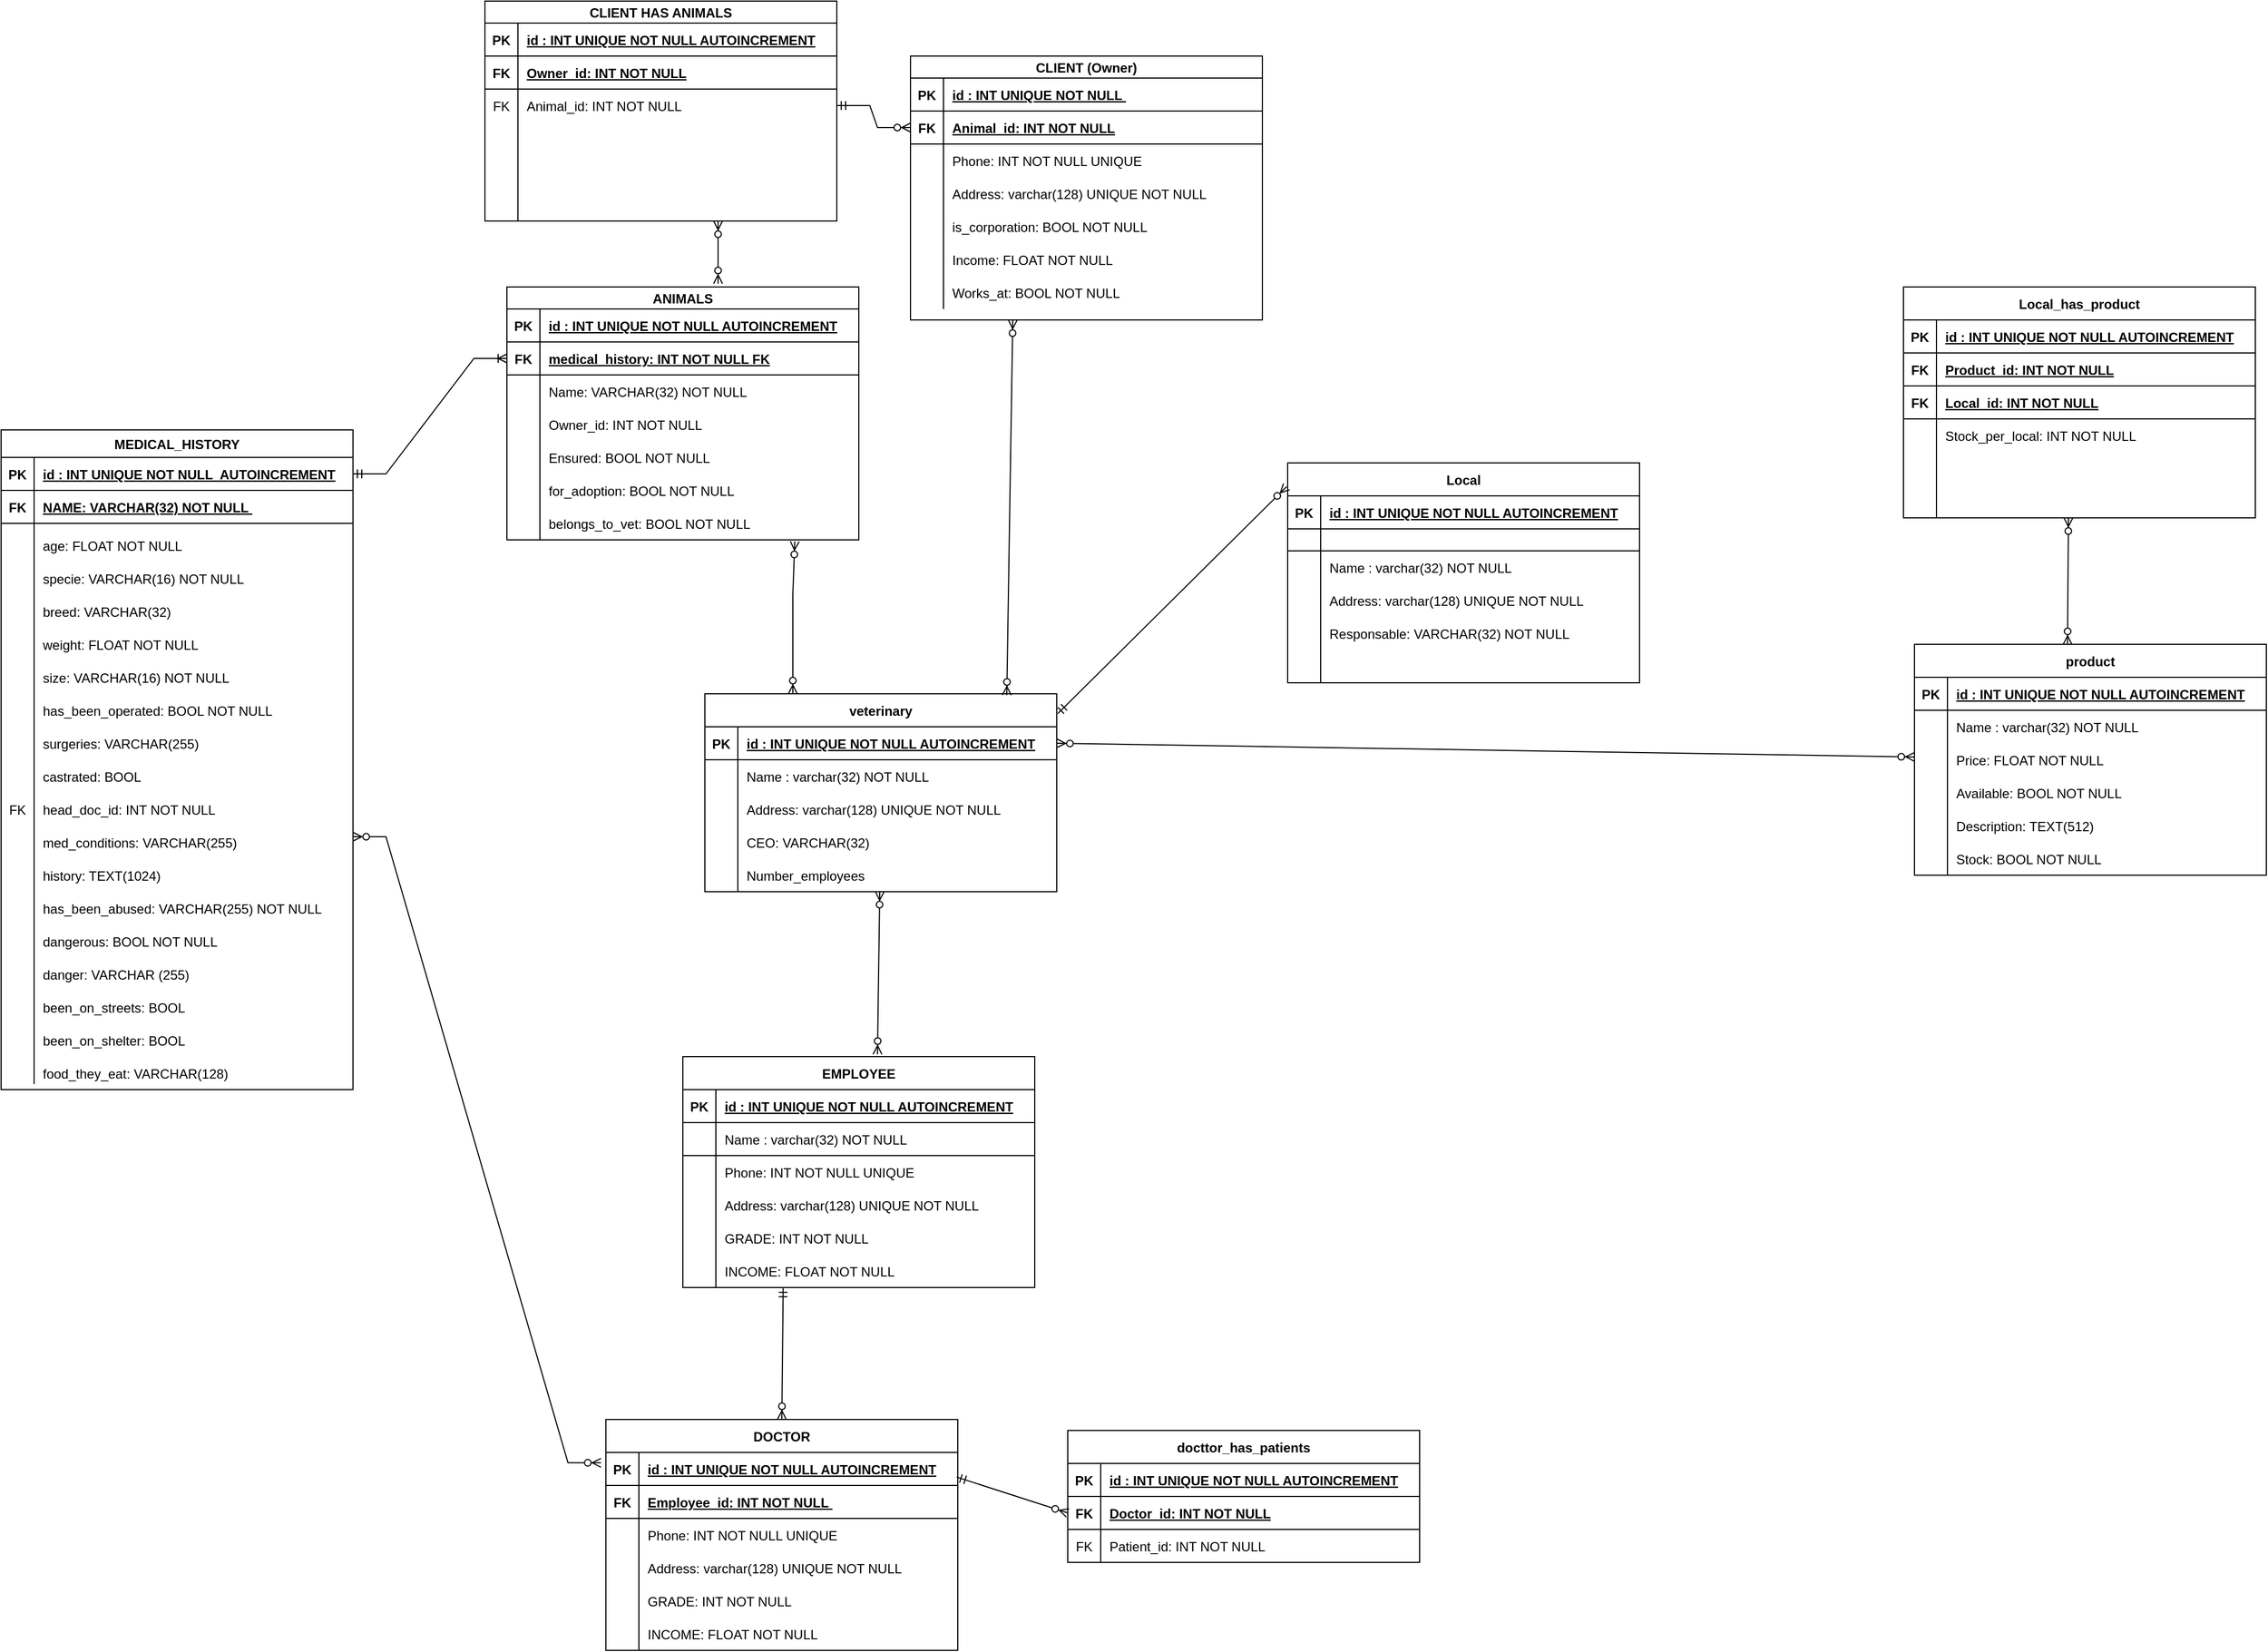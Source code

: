 <mxfile version="20.8.24" type="device"><diagram name="Página-1" id="Rj15RDB3ZSbX9AWq-6nE"><mxGraphModel dx="1558" dy="1539" grid="1" gridSize="10" guides="1" tooltips="1" connect="1" arrows="1" fold="1" page="1" pageScale="1" pageWidth="827" pageHeight="1169" math="0" shadow="0"><root><mxCell id="0"/><mxCell id="1" parent="0"/><mxCell id="v0HFKEmKEEHlqvnhc-Hh-1" value="veterinary" style="shape=table;startSize=30;container=1;collapsible=1;childLayout=tableLayout;fixedRows=1;rowLines=0;fontStyle=1;align=center;resizeLast=1;" parent="1" vertex="1"><mxGeometry x="320" y="160" width="320" height="180" as="geometry"/></mxCell><mxCell id="v0HFKEmKEEHlqvnhc-Hh-2" value="" style="shape=tableRow;horizontal=0;startSize=0;swimlaneHead=0;swimlaneBody=0;fillColor=none;collapsible=0;dropTarget=0;points=[[0,0.5],[1,0.5]];portConstraint=eastwest;top=0;left=0;right=0;bottom=1;" parent="v0HFKEmKEEHlqvnhc-Hh-1" vertex="1"><mxGeometry y="30" width="320" height="30" as="geometry"/></mxCell><mxCell id="v0HFKEmKEEHlqvnhc-Hh-3" value="PK" style="shape=partialRectangle;connectable=0;fillColor=none;top=0;left=0;bottom=0;right=0;fontStyle=1;overflow=hidden;" parent="v0HFKEmKEEHlqvnhc-Hh-2" vertex="1"><mxGeometry width="30" height="30" as="geometry"><mxRectangle width="30" height="30" as="alternateBounds"/></mxGeometry></mxCell><mxCell id="v0HFKEmKEEHlqvnhc-Hh-4" value="id : INT UNIQUE NOT NULL AUTOINCREMENT" style="shape=partialRectangle;connectable=0;fillColor=none;top=0;left=0;bottom=0;right=0;align=left;spacingLeft=6;fontStyle=5;overflow=hidden;" parent="v0HFKEmKEEHlqvnhc-Hh-2" vertex="1"><mxGeometry x="30" width="290" height="30" as="geometry"><mxRectangle width="290" height="30" as="alternateBounds"/></mxGeometry></mxCell><mxCell id="v0HFKEmKEEHlqvnhc-Hh-5" value="" style="shape=tableRow;horizontal=0;startSize=0;swimlaneHead=0;swimlaneBody=0;fillColor=none;collapsible=0;dropTarget=0;points=[[0,0.5],[1,0.5]];portConstraint=eastwest;top=0;left=0;right=0;bottom=0;" parent="v0HFKEmKEEHlqvnhc-Hh-1" vertex="1"><mxGeometry y="60" width="320" height="30" as="geometry"/></mxCell><mxCell id="v0HFKEmKEEHlqvnhc-Hh-6" value="" style="shape=partialRectangle;connectable=0;fillColor=none;top=0;left=0;bottom=0;right=0;editable=1;overflow=hidden;" parent="v0HFKEmKEEHlqvnhc-Hh-5" vertex="1"><mxGeometry width="30" height="30" as="geometry"><mxRectangle width="30" height="30" as="alternateBounds"/></mxGeometry></mxCell><mxCell id="v0HFKEmKEEHlqvnhc-Hh-7" value="Name : varchar(32) NOT NULL" style="shape=partialRectangle;connectable=0;fillColor=none;top=0;left=0;bottom=0;right=0;align=left;spacingLeft=6;overflow=hidden;" parent="v0HFKEmKEEHlqvnhc-Hh-5" vertex="1"><mxGeometry x="30" width="290" height="30" as="geometry"><mxRectangle width="290" height="30" as="alternateBounds"/></mxGeometry></mxCell><mxCell id="v0HFKEmKEEHlqvnhc-Hh-11" value="" style="shape=tableRow;horizontal=0;startSize=0;swimlaneHead=0;swimlaneBody=0;fillColor=none;collapsible=0;dropTarget=0;points=[[0,0.5],[1,0.5]];portConstraint=eastwest;top=0;left=0;right=0;bottom=0;" parent="v0HFKEmKEEHlqvnhc-Hh-1" vertex="1"><mxGeometry y="90" width="320" height="30" as="geometry"/></mxCell><mxCell id="v0HFKEmKEEHlqvnhc-Hh-12" value="" style="shape=partialRectangle;connectable=0;fillColor=none;top=0;left=0;bottom=0;right=0;editable=1;overflow=hidden;" parent="v0HFKEmKEEHlqvnhc-Hh-11" vertex="1"><mxGeometry width="30" height="30" as="geometry"><mxRectangle width="30" height="30" as="alternateBounds"/></mxGeometry></mxCell><mxCell id="v0HFKEmKEEHlqvnhc-Hh-13" value="Address: varchar(128) UNIQUE NOT NULL" style="shape=partialRectangle;connectable=0;fillColor=none;top=0;left=0;bottom=0;right=0;align=left;spacingLeft=6;overflow=hidden;" parent="v0HFKEmKEEHlqvnhc-Hh-11" vertex="1"><mxGeometry x="30" width="290" height="30" as="geometry"><mxRectangle width="290" height="30" as="alternateBounds"/></mxGeometry></mxCell><mxCell id="v0HFKEmKEEHlqvnhc-Hh-8" value="" style="shape=tableRow;horizontal=0;startSize=0;swimlaneHead=0;swimlaneBody=0;fillColor=none;collapsible=0;dropTarget=0;points=[[0,0.5],[1,0.5]];portConstraint=eastwest;top=0;left=0;right=0;bottom=0;" parent="v0HFKEmKEEHlqvnhc-Hh-1" vertex="1"><mxGeometry y="120" width="320" height="30" as="geometry"/></mxCell><mxCell id="v0HFKEmKEEHlqvnhc-Hh-9" value="" style="shape=partialRectangle;connectable=0;fillColor=none;top=0;left=0;bottom=0;right=0;editable=1;overflow=hidden;" parent="v0HFKEmKEEHlqvnhc-Hh-8" vertex="1"><mxGeometry width="30" height="30" as="geometry"><mxRectangle width="30" height="30" as="alternateBounds"/></mxGeometry></mxCell><mxCell id="v0HFKEmKEEHlqvnhc-Hh-10" value="CEO: VARCHAR(32)" style="shape=partialRectangle;connectable=0;fillColor=none;top=0;left=0;bottom=0;right=0;align=left;spacingLeft=6;overflow=hidden;" parent="v0HFKEmKEEHlqvnhc-Hh-8" vertex="1"><mxGeometry x="30" width="290" height="30" as="geometry"><mxRectangle width="290" height="30" as="alternateBounds"/></mxGeometry></mxCell><mxCell id="v0HFKEmKEEHlqvnhc-Hh-14" style="shape=tableRow;horizontal=0;startSize=0;swimlaneHead=0;swimlaneBody=0;fillColor=none;collapsible=0;dropTarget=0;points=[[0,0.5],[1,0.5]];portConstraint=eastwest;top=0;left=0;right=0;bottom=0;" parent="v0HFKEmKEEHlqvnhc-Hh-1" vertex="1"><mxGeometry y="150" width="320" height="30" as="geometry"/></mxCell><mxCell id="v0HFKEmKEEHlqvnhc-Hh-15" style="shape=partialRectangle;connectable=0;fillColor=none;top=0;left=0;bottom=0;right=0;editable=1;overflow=hidden;" parent="v0HFKEmKEEHlqvnhc-Hh-14" vertex="1"><mxGeometry width="30" height="30" as="geometry"><mxRectangle width="30" height="30" as="alternateBounds"/></mxGeometry></mxCell><mxCell id="v0HFKEmKEEHlqvnhc-Hh-16" value="Number_employees" style="shape=partialRectangle;connectable=0;fillColor=none;top=0;left=0;bottom=0;right=0;align=left;spacingLeft=6;overflow=hidden;" parent="v0HFKEmKEEHlqvnhc-Hh-14" vertex="1"><mxGeometry x="30" width="290" height="30" as="geometry"><mxRectangle width="290" height="30" as="alternateBounds"/></mxGeometry></mxCell><mxCell id="v0HFKEmKEEHlqvnhc-Hh-20" value="Local" style="shape=table;startSize=30;container=1;collapsible=1;childLayout=tableLayout;fixedRows=1;rowLines=0;fontStyle=1;align=center;resizeLast=1;" parent="1" vertex="1"><mxGeometry x="850" y="-50" width="320" height="200" as="geometry"/></mxCell><mxCell id="v0HFKEmKEEHlqvnhc-Hh-21" value="" style="shape=tableRow;horizontal=0;startSize=0;swimlaneHead=0;swimlaneBody=0;fillColor=none;collapsible=0;dropTarget=0;points=[[0,0.5],[1,0.5]];portConstraint=eastwest;top=0;left=0;right=0;bottom=1;" parent="v0HFKEmKEEHlqvnhc-Hh-20" vertex="1"><mxGeometry y="30" width="320" height="30" as="geometry"/></mxCell><mxCell id="v0HFKEmKEEHlqvnhc-Hh-22" value="PK" style="shape=partialRectangle;connectable=0;fillColor=none;top=0;left=0;bottom=0;right=0;fontStyle=1;overflow=hidden;" parent="v0HFKEmKEEHlqvnhc-Hh-21" vertex="1"><mxGeometry width="30" height="30" as="geometry"><mxRectangle width="30" height="30" as="alternateBounds"/></mxGeometry></mxCell><mxCell id="v0HFKEmKEEHlqvnhc-Hh-23" value="id : INT UNIQUE NOT NULL AUTOINCREMENT" style="shape=partialRectangle;connectable=0;fillColor=none;top=0;left=0;bottom=0;right=0;align=left;spacingLeft=6;fontStyle=5;overflow=hidden;" parent="v0HFKEmKEEHlqvnhc-Hh-21" vertex="1"><mxGeometry x="30" width="290" height="30" as="geometry"><mxRectangle width="290" height="30" as="alternateBounds"/></mxGeometry></mxCell><mxCell id="v0HFKEmKEEHlqvnhc-Hh-24" style="shape=tableRow;horizontal=0;startSize=0;swimlaneHead=0;swimlaneBody=0;fillColor=none;collapsible=0;dropTarget=0;points=[[0,0.5],[1,0.5]];portConstraint=eastwest;top=0;left=0;right=0;bottom=1;" parent="v0HFKEmKEEHlqvnhc-Hh-20" vertex="1"><mxGeometry y="60" width="320" height="20" as="geometry"/></mxCell><mxCell id="v0HFKEmKEEHlqvnhc-Hh-25" style="shape=partialRectangle;connectable=0;fillColor=none;top=0;left=0;bottom=0;right=0;fontStyle=1;overflow=hidden;" parent="v0HFKEmKEEHlqvnhc-Hh-24" vertex="1"><mxGeometry width="30" height="20" as="geometry"><mxRectangle width="30" height="20" as="alternateBounds"/></mxGeometry></mxCell><mxCell id="v0HFKEmKEEHlqvnhc-Hh-26" style="shape=partialRectangle;connectable=0;fillColor=none;top=0;left=0;bottom=0;right=0;align=left;spacingLeft=6;fontStyle=5;overflow=hidden;" parent="v0HFKEmKEEHlqvnhc-Hh-24" vertex="1"><mxGeometry x="30" width="290" height="20" as="geometry"><mxRectangle width="290" height="20" as="alternateBounds"/></mxGeometry></mxCell><mxCell id="v0HFKEmKEEHlqvnhc-Hh-27" value="" style="shape=tableRow;horizontal=0;startSize=0;swimlaneHead=0;swimlaneBody=0;fillColor=none;collapsible=0;dropTarget=0;points=[[0,0.5],[1,0.5]];portConstraint=eastwest;top=0;left=0;right=0;bottom=0;" parent="v0HFKEmKEEHlqvnhc-Hh-20" vertex="1"><mxGeometry y="80" width="320" height="30" as="geometry"/></mxCell><mxCell id="v0HFKEmKEEHlqvnhc-Hh-28" value="" style="shape=partialRectangle;connectable=0;fillColor=none;top=0;left=0;bottom=0;right=0;editable=1;overflow=hidden;" parent="v0HFKEmKEEHlqvnhc-Hh-27" vertex="1"><mxGeometry width="30" height="30" as="geometry"><mxRectangle width="30" height="30" as="alternateBounds"/></mxGeometry></mxCell><mxCell id="v0HFKEmKEEHlqvnhc-Hh-29" value="Name : varchar(32) NOT NULL" style="shape=partialRectangle;connectable=0;fillColor=none;top=0;left=0;bottom=0;right=0;align=left;spacingLeft=6;overflow=hidden;" parent="v0HFKEmKEEHlqvnhc-Hh-27" vertex="1"><mxGeometry x="30" width="290" height="30" as="geometry"><mxRectangle width="290" height="30" as="alternateBounds"/></mxGeometry></mxCell><mxCell id="v0HFKEmKEEHlqvnhc-Hh-30" value="" style="shape=tableRow;horizontal=0;startSize=0;swimlaneHead=0;swimlaneBody=0;fillColor=none;collapsible=0;dropTarget=0;points=[[0,0.5],[1,0.5]];portConstraint=eastwest;top=0;left=0;right=0;bottom=0;" parent="v0HFKEmKEEHlqvnhc-Hh-20" vertex="1"><mxGeometry y="110" width="320" height="30" as="geometry"/></mxCell><mxCell id="v0HFKEmKEEHlqvnhc-Hh-31" value="" style="shape=partialRectangle;connectable=0;fillColor=none;top=0;left=0;bottom=0;right=0;editable=1;overflow=hidden;" parent="v0HFKEmKEEHlqvnhc-Hh-30" vertex="1"><mxGeometry width="30" height="30" as="geometry"><mxRectangle width="30" height="30" as="alternateBounds"/></mxGeometry></mxCell><mxCell id="v0HFKEmKEEHlqvnhc-Hh-32" value="Address: varchar(128) UNIQUE NOT NULL" style="shape=partialRectangle;connectable=0;fillColor=none;top=0;left=0;bottom=0;right=0;align=left;spacingLeft=6;overflow=hidden;" parent="v0HFKEmKEEHlqvnhc-Hh-30" vertex="1"><mxGeometry x="30" width="290" height="30" as="geometry"><mxRectangle width="290" height="30" as="alternateBounds"/></mxGeometry></mxCell><mxCell id="v0HFKEmKEEHlqvnhc-Hh-33" value="" style="shape=tableRow;horizontal=0;startSize=0;swimlaneHead=0;swimlaneBody=0;fillColor=none;collapsible=0;dropTarget=0;points=[[0,0.5],[1,0.5]];portConstraint=eastwest;top=0;left=0;right=0;bottom=0;" parent="v0HFKEmKEEHlqvnhc-Hh-20" vertex="1"><mxGeometry y="140" width="320" height="30" as="geometry"/></mxCell><mxCell id="v0HFKEmKEEHlqvnhc-Hh-34" value="" style="shape=partialRectangle;connectable=0;fillColor=none;top=0;left=0;bottom=0;right=0;editable=1;overflow=hidden;" parent="v0HFKEmKEEHlqvnhc-Hh-33" vertex="1"><mxGeometry width="30" height="30" as="geometry"><mxRectangle width="30" height="30" as="alternateBounds"/></mxGeometry></mxCell><mxCell id="v0HFKEmKEEHlqvnhc-Hh-35" value="Responsable: VARCHAR(32) NOT NULL" style="shape=partialRectangle;connectable=0;fillColor=none;top=0;left=0;bottom=0;right=0;align=left;spacingLeft=6;overflow=hidden;" parent="v0HFKEmKEEHlqvnhc-Hh-33" vertex="1"><mxGeometry x="30" width="290" height="30" as="geometry"><mxRectangle width="290" height="30" as="alternateBounds"/></mxGeometry></mxCell><mxCell id="v0HFKEmKEEHlqvnhc-Hh-36" style="shape=tableRow;horizontal=0;startSize=0;swimlaneHead=0;swimlaneBody=0;fillColor=none;collapsible=0;dropTarget=0;points=[[0,0.5],[1,0.5]];portConstraint=eastwest;top=0;left=0;right=0;bottom=0;" parent="v0HFKEmKEEHlqvnhc-Hh-20" vertex="1"><mxGeometry y="170" width="320" height="30" as="geometry"/></mxCell><mxCell id="v0HFKEmKEEHlqvnhc-Hh-37" style="shape=partialRectangle;connectable=0;fillColor=none;top=0;left=0;bottom=0;right=0;editable=1;overflow=hidden;" parent="v0HFKEmKEEHlqvnhc-Hh-36" vertex="1"><mxGeometry width="30" height="30" as="geometry"><mxRectangle width="30" height="30" as="alternateBounds"/></mxGeometry></mxCell><mxCell id="v0HFKEmKEEHlqvnhc-Hh-38" style="shape=partialRectangle;connectable=0;fillColor=none;top=0;left=0;bottom=0;right=0;align=left;spacingLeft=6;overflow=hidden;" parent="v0HFKEmKEEHlqvnhc-Hh-36" vertex="1"><mxGeometry x="30" width="290" height="30" as="geometry"><mxRectangle width="290" height="30" as="alternateBounds"/></mxGeometry></mxCell><mxCell id="v0HFKEmKEEHlqvnhc-Hh-39" value="" style="fontSize=12;html=1;endArrow=ERzeroToMany;startArrow=ERmandOne;rounded=0;exitX=1.003;exitY=0.1;exitDx=0;exitDy=0;exitPerimeter=0;entryX=-0.003;entryY=0.108;entryDx=0;entryDy=0;entryPerimeter=0;" parent="1" target="v0HFKEmKEEHlqvnhc-Hh-20" edge="1" source="v0HFKEmKEEHlqvnhc-Hh-1"><mxGeometry width="100" height="100" relative="1" as="geometry"><mxPoint x="479" y="370" as="sourcePoint"/><mxPoint x="570" y="460" as="targetPoint"/></mxGeometry></mxCell><mxCell id="v0HFKEmKEEHlqvnhc-Hh-40" value="EMPLOYEE" style="shape=table;startSize=30;container=1;collapsible=1;childLayout=tableLayout;fixedRows=1;rowLines=0;fontStyle=1;align=center;resizeLast=1;" parent="1" vertex="1"><mxGeometry x="300" y="490" width="320" height="210" as="geometry"/></mxCell><mxCell id="v0HFKEmKEEHlqvnhc-Hh-41" value="" style="shape=tableRow;horizontal=0;startSize=0;swimlaneHead=0;swimlaneBody=0;fillColor=none;collapsible=0;dropTarget=0;points=[[0,0.5],[1,0.5]];portConstraint=eastwest;top=0;left=0;right=0;bottom=1;" parent="v0HFKEmKEEHlqvnhc-Hh-40" vertex="1"><mxGeometry y="30" width="320" height="30" as="geometry"/></mxCell><mxCell id="v0HFKEmKEEHlqvnhc-Hh-42" value="PK" style="shape=partialRectangle;connectable=0;fillColor=none;top=0;left=0;bottom=0;right=0;fontStyle=1;overflow=hidden;" parent="v0HFKEmKEEHlqvnhc-Hh-41" vertex="1"><mxGeometry width="30" height="30" as="geometry"><mxRectangle width="30" height="30" as="alternateBounds"/></mxGeometry></mxCell><mxCell id="v0HFKEmKEEHlqvnhc-Hh-43" value="id : INT UNIQUE NOT NULL AUTOINCREMENT" style="shape=partialRectangle;connectable=0;fillColor=none;top=0;left=0;bottom=0;right=0;align=left;spacingLeft=6;fontStyle=5;overflow=hidden;" parent="v0HFKEmKEEHlqvnhc-Hh-41" vertex="1"><mxGeometry x="30" width="290" height="30" as="geometry"><mxRectangle width="290" height="30" as="alternateBounds"/></mxGeometry></mxCell><mxCell id="v0HFKEmKEEHlqvnhc-Hh-44" style="shape=tableRow;horizontal=0;startSize=0;swimlaneHead=0;swimlaneBody=0;fillColor=none;collapsible=0;dropTarget=0;points=[[0,0.5],[1,0.5]];portConstraint=eastwest;top=0;left=0;right=0;bottom=1;" parent="v0HFKEmKEEHlqvnhc-Hh-40" vertex="1"><mxGeometry y="60" width="320" height="30" as="geometry"/></mxCell><mxCell id="v0HFKEmKEEHlqvnhc-Hh-45" style="shape=partialRectangle;connectable=0;fillColor=none;top=0;left=0;bottom=0;right=0;fontStyle=1;overflow=hidden;" parent="v0HFKEmKEEHlqvnhc-Hh-44" vertex="1"><mxGeometry width="30" height="30" as="geometry"><mxRectangle width="30" height="30" as="alternateBounds"/></mxGeometry></mxCell><mxCell id="v0HFKEmKEEHlqvnhc-Hh-46" style="shape=partialRectangle;connectable=0;fillColor=none;top=0;left=0;bottom=0;right=0;align=left;spacingLeft=6;fontStyle=5;overflow=hidden;" parent="v0HFKEmKEEHlqvnhc-Hh-44" vertex="1"><mxGeometry x="30" width="290" height="30" as="geometry"><mxRectangle width="290" height="30" as="alternateBounds"/></mxGeometry></mxCell><mxCell id="v0HFKEmKEEHlqvnhc-Hh-47" value="" style="shape=tableRow;horizontal=0;startSize=0;swimlaneHead=0;swimlaneBody=0;fillColor=none;collapsible=0;dropTarget=0;points=[[0,0.5],[1,0.5]];portConstraint=eastwest;top=0;left=0;right=0;bottom=0;" parent="v0HFKEmKEEHlqvnhc-Hh-40" vertex="1"><mxGeometry y="90" width="320" height="30" as="geometry"/></mxCell><mxCell id="v0HFKEmKEEHlqvnhc-Hh-48" value="" style="shape=partialRectangle;connectable=0;fillColor=none;top=0;left=0;bottom=0;right=0;editable=1;overflow=hidden;" parent="v0HFKEmKEEHlqvnhc-Hh-47" vertex="1"><mxGeometry width="30" height="30" as="geometry"><mxRectangle width="30" height="30" as="alternateBounds"/></mxGeometry></mxCell><mxCell id="v0HFKEmKEEHlqvnhc-Hh-49" value="Phone: INT NOT NULL UNIQUE" style="shape=partialRectangle;connectable=0;fillColor=none;top=0;left=0;bottom=0;right=0;align=left;spacingLeft=6;overflow=hidden;" parent="v0HFKEmKEEHlqvnhc-Hh-47" vertex="1"><mxGeometry x="30" width="290" height="30" as="geometry"><mxRectangle width="290" height="30" as="alternateBounds"/></mxGeometry></mxCell><mxCell id="v0HFKEmKEEHlqvnhc-Hh-50" value="" style="shape=tableRow;horizontal=0;startSize=0;swimlaneHead=0;swimlaneBody=0;fillColor=none;collapsible=0;dropTarget=0;points=[[0,0.5],[1,0.5]];portConstraint=eastwest;top=0;left=0;right=0;bottom=0;" parent="v0HFKEmKEEHlqvnhc-Hh-40" vertex="1"><mxGeometry y="120" width="320" height="30" as="geometry"/></mxCell><mxCell id="v0HFKEmKEEHlqvnhc-Hh-51" value="" style="shape=partialRectangle;connectable=0;fillColor=none;top=0;left=0;bottom=0;right=0;editable=1;overflow=hidden;" parent="v0HFKEmKEEHlqvnhc-Hh-50" vertex="1"><mxGeometry width="30" height="30" as="geometry"><mxRectangle width="30" height="30" as="alternateBounds"/></mxGeometry></mxCell><mxCell id="v0HFKEmKEEHlqvnhc-Hh-52" value="Address: varchar(128) UNIQUE NOT NULL" style="shape=partialRectangle;connectable=0;fillColor=none;top=0;left=0;bottom=0;right=0;align=left;spacingLeft=6;overflow=hidden;" parent="v0HFKEmKEEHlqvnhc-Hh-50" vertex="1"><mxGeometry x="30" width="290" height="30" as="geometry"><mxRectangle width="290" height="30" as="alternateBounds"/></mxGeometry></mxCell><mxCell id="v0HFKEmKEEHlqvnhc-Hh-53" value="" style="shape=tableRow;horizontal=0;startSize=0;swimlaneHead=0;swimlaneBody=0;fillColor=none;collapsible=0;dropTarget=0;points=[[0,0.5],[1,0.5]];portConstraint=eastwest;top=0;left=0;right=0;bottom=0;" parent="v0HFKEmKEEHlqvnhc-Hh-40" vertex="1"><mxGeometry y="150" width="320" height="30" as="geometry"/></mxCell><mxCell id="v0HFKEmKEEHlqvnhc-Hh-54" value="" style="shape=partialRectangle;connectable=0;fillColor=none;top=0;left=0;bottom=0;right=0;editable=1;overflow=hidden;" parent="v0HFKEmKEEHlqvnhc-Hh-53" vertex="1"><mxGeometry width="30" height="30" as="geometry"><mxRectangle width="30" height="30" as="alternateBounds"/></mxGeometry></mxCell><mxCell id="v0HFKEmKEEHlqvnhc-Hh-55" value="GRADE: INT NOT NULL" style="shape=partialRectangle;connectable=0;fillColor=none;top=0;left=0;bottom=0;right=0;align=left;spacingLeft=6;overflow=hidden;" parent="v0HFKEmKEEHlqvnhc-Hh-53" vertex="1"><mxGeometry x="30" width="290" height="30" as="geometry"><mxRectangle width="290" height="30" as="alternateBounds"/></mxGeometry></mxCell><mxCell id="v0HFKEmKEEHlqvnhc-Hh-56" style="shape=tableRow;horizontal=0;startSize=0;swimlaneHead=0;swimlaneBody=0;fillColor=none;collapsible=0;dropTarget=0;points=[[0,0.5],[1,0.5]];portConstraint=eastwest;top=0;left=0;right=0;bottom=0;" parent="v0HFKEmKEEHlqvnhc-Hh-40" vertex="1"><mxGeometry y="180" width="320" height="30" as="geometry"/></mxCell><mxCell id="v0HFKEmKEEHlqvnhc-Hh-57" style="shape=partialRectangle;connectable=0;fillColor=none;top=0;left=0;bottom=0;right=0;editable=1;overflow=hidden;" parent="v0HFKEmKEEHlqvnhc-Hh-56" vertex="1"><mxGeometry width="30" height="30" as="geometry"><mxRectangle width="30" height="30" as="alternateBounds"/></mxGeometry></mxCell><mxCell id="v0HFKEmKEEHlqvnhc-Hh-58" value="INCOME: FLOAT NOT NULL" style="shape=partialRectangle;connectable=0;fillColor=none;top=0;left=0;bottom=0;right=0;align=left;spacingLeft=6;overflow=hidden;" parent="v0HFKEmKEEHlqvnhc-Hh-56" vertex="1"><mxGeometry x="30" width="290" height="30" as="geometry"><mxRectangle width="290" height="30" as="alternateBounds"/></mxGeometry></mxCell><mxCell id="v0HFKEmKEEHlqvnhc-Hh-60" value="Name : varchar(32) NOT NULL" style="shape=partialRectangle;connectable=0;fillColor=none;top=0;left=0;bottom=0;right=0;align=left;spacingLeft=6;overflow=hidden;" parent="1" vertex="1"><mxGeometry x="330" y="550" width="290" height="30" as="geometry"><mxRectangle width="290" height="30" as="alternateBounds"/></mxGeometry></mxCell><mxCell id="v0HFKEmKEEHlqvnhc-Hh-62" value="" style="fontSize=12;html=1;endArrow=ERzeroToMany;endFill=1;startArrow=ERzeroToMany;rounded=0;elbow=vertical;exitX=0.858;exitY=0.007;exitDx=0;exitDy=0;exitPerimeter=0;" parent="1" edge="1" source="v0HFKEmKEEHlqvnhc-Hh-1"><mxGeometry width="100" height="100" relative="1" as="geometry"><mxPoint x="560" y="160" as="sourcePoint"/><mxPoint x="600" y="-180" as="targetPoint"/></mxGeometry></mxCell><mxCell id="v0HFKEmKEEHlqvnhc-Hh-63" value="CLIENT (Owner)" style="shape=table;startSize=20;container=1;collapsible=1;childLayout=tableLayout;fixedRows=1;rowLines=0;fontStyle=1;align=center;resizeLast=1;" parent="1" vertex="1"><mxGeometry x="507" y="-420" width="320" height="240" as="geometry"/></mxCell><mxCell id="v0HFKEmKEEHlqvnhc-Hh-64" value="" style="shape=tableRow;horizontal=0;startSize=0;swimlaneHead=0;swimlaneBody=0;fillColor=none;collapsible=0;dropTarget=0;points=[[0,0.5],[1,0.5]];portConstraint=eastwest;top=0;left=0;right=0;bottom=1;" parent="v0HFKEmKEEHlqvnhc-Hh-63" vertex="1"><mxGeometry y="20" width="320" height="30" as="geometry"/></mxCell><mxCell id="v0HFKEmKEEHlqvnhc-Hh-65" value="PK" style="shape=partialRectangle;connectable=0;fillColor=none;top=0;left=0;bottom=0;right=0;fontStyle=1;overflow=hidden;" parent="v0HFKEmKEEHlqvnhc-Hh-64" vertex="1"><mxGeometry width="30" height="30" as="geometry"><mxRectangle width="30" height="30" as="alternateBounds"/></mxGeometry></mxCell><mxCell id="v0HFKEmKEEHlqvnhc-Hh-66" value="id : INT UNIQUE NOT NULL " style="shape=partialRectangle;connectable=0;fillColor=none;top=0;left=0;bottom=0;right=0;align=left;spacingLeft=6;fontStyle=5;overflow=hidden;" parent="v0HFKEmKEEHlqvnhc-Hh-64" vertex="1"><mxGeometry x="30" width="290" height="30" as="geometry"><mxRectangle width="290" height="30" as="alternateBounds"/></mxGeometry></mxCell><mxCell id="v0HFKEmKEEHlqvnhc-Hh-67" style="shape=tableRow;horizontal=0;startSize=0;swimlaneHead=0;swimlaneBody=0;fillColor=none;collapsible=0;dropTarget=0;points=[[0,0.5],[1,0.5]];portConstraint=eastwest;top=0;left=0;right=0;bottom=1;" parent="v0HFKEmKEEHlqvnhc-Hh-63" vertex="1"><mxGeometry y="50" width="320" height="30" as="geometry"/></mxCell><mxCell id="v0HFKEmKEEHlqvnhc-Hh-68" value="FK" style="shape=partialRectangle;connectable=0;fillColor=none;top=0;left=0;bottom=0;right=0;fontStyle=1;overflow=hidden;" parent="v0HFKEmKEEHlqvnhc-Hh-67" vertex="1"><mxGeometry width="30" height="30" as="geometry"><mxRectangle width="30" height="30" as="alternateBounds"/></mxGeometry></mxCell><mxCell id="v0HFKEmKEEHlqvnhc-Hh-69" value="Animal_id: INT NOT NULL" style="shape=partialRectangle;connectable=0;fillColor=none;top=0;left=0;bottom=0;right=0;align=left;spacingLeft=6;fontStyle=5;overflow=hidden;" parent="v0HFKEmKEEHlqvnhc-Hh-67" vertex="1"><mxGeometry x="30" width="290" height="30" as="geometry"><mxRectangle width="290" height="30" as="alternateBounds"/></mxGeometry></mxCell><mxCell id="v0HFKEmKEEHlqvnhc-Hh-70" value="" style="shape=tableRow;horizontal=0;startSize=0;swimlaneHead=0;swimlaneBody=0;fillColor=none;collapsible=0;dropTarget=0;points=[[0,0.5],[1,0.5]];portConstraint=eastwest;top=0;left=0;right=0;bottom=0;" parent="v0HFKEmKEEHlqvnhc-Hh-63" vertex="1"><mxGeometry y="80" width="320" height="30" as="geometry"/></mxCell><mxCell id="v0HFKEmKEEHlqvnhc-Hh-71" value="" style="shape=partialRectangle;connectable=0;fillColor=none;top=0;left=0;bottom=0;right=0;editable=1;overflow=hidden;" parent="v0HFKEmKEEHlqvnhc-Hh-70" vertex="1"><mxGeometry width="30" height="30" as="geometry"><mxRectangle width="30" height="30" as="alternateBounds"/></mxGeometry></mxCell><mxCell id="v0HFKEmKEEHlqvnhc-Hh-72" value="Phone: INT NOT NULL UNIQUE" style="shape=partialRectangle;connectable=0;fillColor=none;top=0;left=0;bottom=0;right=0;align=left;spacingLeft=6;overflow=hidden;" parent="v0HFKEmKEEHlqvnhc-Hh-70" vertex="1"><mxGeometry x="30" width="290" height="30" as="geometry"><mxRectangle width="290" height="30" as="alternateBounds"/></mxGeometry></mxCell><mxCell id="v0HFKEmKEEHlqvnhc-Hh-73" value="" style="shape=tableRow;horizontal=0;startSize=0;swimlaneHead=0;swimlaneBody=0;fillColor=none;collapsible=0;dropTarget=0;points=[[0,0.5],[1,0.5]];portConstraint=eastwest;top=0;left=0;right=0;bottom=0;" parent="v0HFKEmKEEHlqvnhc-Hh-63" vertex="1"><mxGeometry y="110" width="320" height="30" as="geometry"/></mxCell><mxCell id="v0HFKEmKEEHlqvnhc-Hh-74" value="" style="shape=partialRectangle;connectable=0;fillColor=none;top=0;left=0;bottom=0;right=0;editable=1;overflow=hidden;" parent="v0HFKEmKEEHlqvnhc-Hh-73" vertex="1"><mxGeometry width="30" height="30" as="geometry"><mxRectangle width="30" height="30" as="alternateBounds"/></mxGeometry></mxCell><mxCell id="v0HFKEmKEEHlqvnhc-Hh-75" value="Address: varchar(128) UNIQUE NOT NULL" style="shape=partialRectangle;connectable=0;fillColor=none;top=0;left=0;bottom=0;right=0;align=left;spacingLeft=6;overflow=hidden;" parent="v0HFKEmKEEHlqvnhc-Hh-73" vertex="1"><mxGeometry x="30" width="290" height="30" as="geometry"><mxRectangle width="290" height="30" as="alternateBounds"/></mxGeometry></mxCell><mxCell id="v0HFKEmKEEHlqvnhc-Hh-76" value="" style="shape=tableRow;horizontal=0;startSize=0;swimlaneHead=0;swimlaneBody=0;fillColor=none;collapsible=0;dropTarget=0;points=[[0,0.5],[1,0.5]];portConstraint=eastwest;top=0;left=0;right=0;bottom=0;" parent="v0HFKEmKEEHlqvnhc-Hh-63" vertex="1"><mxGeometry y="140" width="320" height="30" as="geometry"/></mxCell><mxCell id="v0HFKEmKEEHlqvnhc-Hh-77" value="" style="shape=partialRectangle;connectable=0;fillColor=none;top=0;left=0;bottom=0;right=0;editable=1;overflow=hidden;" parent="v0HFKEmKEEHlqvnhc-Hh-76" vertex="1"><mxGeometry width="30" height="30" as="geometry"><mxRectangle width="30" height="30" as="alternateBounds"/></mxGeometry></mxCell><mxCell id="v0HFKEmKEEHlqvnhc-Hh-78" value="is_corporation: BOOL NOT NULL" style="shape=partialRectangle;connectable=0;fillColor=none;top=0;left=0;bottom=0;right=0;align=left;spacingLeft=6;overflow=hidden;" parent="v0HFKEmKEEHlqvnhc-Hh-76" vertex="1"><mxGeometry x="30" width="290" height="30" as="geometry"><mxRectangle width="290" height="30" as="alternateBounds"/></mxGeometry></mxCell><mxCell id="v0HFKEmKEEHlqvnhc-Hh-79" style="shape=tableRow;horizontal=0;startSize=0;swimlaneHead=0;swimlaneBody=0;fillColor=none;collapsible=0;dropTarget=0;points=[[0,0.5],[1,0.5]];portConstraint=eastwest;top=0;left=0;right=0;bottom=0;" parent="v0HFKEmKEEHlqvnhc-Hh-63" vertex="1"><mxGeometry y="170" width="320" height="30" as="geometry"/></mxCell><mxCell id="v0HFKEmKEEHlqvnhc-Hh-80" style="shape=partialRectangle;connectable=0;fillColor=none;top=0;left=0;bottom=0;right=0;editable=1;overflow=hidden;" parent="v0HFKEmKEEHlqvnhc-Hh-79" vertex="1"><mxGeometry width="30" height="30" as="geometry"><mxRectangle width="30" height="30" as="alternateBounds"/></mxGeometry></mxCell><mxCell id="v0HFKEmKEEHlqvnhc-Hh-81" value="Income: FLOAT NOT NULL" style="shape=partialRectangle;connectable=0;fillColor=none;top=0;left=0;bottom=0;right=0;align=left;spacingLeft=6;overflow=hidden;" parent="v0HFKEmKEEHlqvnhc-Hh-79" vertex="1"><mxGeometry x="30" width="290" height="30" as="geometry"><mxRectangle width="290" height="30" as="alternateBounds"/></mxGeometry></mxCell><mxCell id="v0HFKEmKEEHlqvnhc-Hh-82" style="shape=tableRow;horizontal=0;startSize=0;swimlaneHead=0;swimlaneBody=0;fillColor=none;collapsible=0;dropTarget=0;points=[[0,0.5],[1,0.5]];portConstraint=eastwest;top=0;left=0;right=0;bottom=0;" parent="v0HFKEmKEEHlqvnhc-Hh-63" vertex="1"><mxGeometry y="200" width="320" height="30" as="geometry"/></mxCell><mxCell id="v0HFKEmKEEHlqvnhc-Hh-83" style="shape=partialRectangle;connectable=0;fillColor=none;top=0;left=0;bottom=0;right=0;editable=1;overflow=hidden;" parent="v0HFKEmKEEHlqvnhc-Hh-82" vertex="1"><mxGeometry width="30" height="30" as="geometry"><mxRectangle width="30" height="30" as="alternateBounds"/></mxGeometry></mxCell><mxCell id="v0HFKEmKEEHlqvnhc-Hh-84" value="Works_at: BOOL NOT NULL" style="shape=partialRectangle;connectable=0;fillColor=none;top=0;left=0;bottom=0;right=0;align=left;spacingLeft=6;overflow=hidden;" parent="v0HFKEmKEEHlqvnhc-Hh-82" vertex="1"><mxGeometry x="30" width="290" height="30" as="geometry"><mxRectangle width="290" height="30" as="alternateBounds"/></mxGeometry></mxCell><mxCell id="v0HFKEmKEEHlqvnhc-Hh-88" value="ANIMALS" style="shape=table;startSize=20;container=1;collapsible=1;childLayout=tableLayout;fixedRows=1;rowLines=0;fontStyle=1;align=center;resizeLast=1;" parent="1" vertex="1"><mxGeometry x="140" y="-210" width="320" height="230" as="geometry"/></mxCell><mxCell id="v0HFKEmKEEHlqvnhc-Hh-89" value="" style="shape=tableRow;horizontal=0;startSize=0;swimlaneHead=0;swimlaneBody=0;fillColor=none;collapsible=0;dropTarget=0;points=[[0,0.5],[1,0.5]];portConstraint=eastwest;top=0;left=0;right=0;bottom=1;" parent="v0HFKEmKEEHlqvnhc-Hh-88" vertex="1"><mxGeometry y="20" width="320" height="30" as="geometry"/></mxCell><mxCell id="v0HFKEmKEEHlqvnhc-Hh-90" value="PK" style="shape=partialRectangle;connectable=0;fillColor=none;top=0;left=0;bottom=0;right=0;fontStyle=1;overflow=hidden;" parent="v0HFKEmKEEHlqvnhc-Hh-89" vertex="1"><mxGeometry width="30" height="30" as="geometry"><mxRectangle width="30" height="30" as="alternateBounds"/></mxGeometry></mxCell><mxCell id="v0HFKEmKEEHlqvnhc-Hh-91" value="id : INT UNIQUE NOT NULL AUTOINCREMENT" style="shape=partialRectangle;connectable=0;fillColor=none;top=0;left=0;bottom=0;right=0;align=left;spacingLeft=6;fontStyle=5;overflow=hidden;" parent="v0HFKEmKEEHlqvnhc-Hh-89" vertex="1"><mxGeometry x="30" width="290" height="30" as="geometry"><mxRectangle width="290" height="30" as="alternateBounds"/></mxGeometry></mxCell><mxCell id="v0HFKEmKEEHlqvnhc-Hh-92" style="shape=tableRow;horizontal=0;startSize=0;swimlaneHead=0;swimlaneBody=0;fillColor=none;collapsible=0;dropTarget=0;points=[[0,0.5],[1,0.5]];portConstraint=eastwest;top=0;left=0;right=0;bottom=1;" parent="v0HFKEmKEEHlqvnhc-Hh-88" vertex="1"><mxGeometry y="50" width="320" height="30" as="geometry"/></mxCell><mxCell id="v0HFKEmKEEHlqvnhc-Hh-93" value="FK" style="shape=partialRectangle;connectable=0;fillColor=none;top=0;left=0;bottom=0;right=0;fontStyle=1;overflow=hidden;" parent="v0HFKEmKEEHlqvnhc-Hh-92" vertex="1"><mxGeometry width="30" height="30" as="geometry"><mxRectangle width="30" height="30" as="alternateBounds"/></mxGeometry></mxCell><mxCell id="v0HFKEmKEEHlqvnhc-Hh-94" value="medical_history: INT NOT NULL FK" style="shape=partialRectangle;connectable=0;fillColor=none;top=0;left=0;bottom=0;right=0;align=left;spacingLeft=6;fontStyle=5;overflow=hidden;" parent="v0HFKEmKEEHlqvnhc-Hh-92" vertex="1"><mxGeometry x="30" width="290" height="30" as="geometry"><mxRectangle width="290" height="30" as="alternateBounds"/></mxGeometry></mxCell><mxCell id="v0HFKEmKEEHlqvnhc-Hh-95" value="" style="shape=tableRow;horizontal=0;startSize=0;swimlaneHead=0;swimlaneBody=0;fillColor=none;collapsible=0;dropTarget=0;points=[[0,0.5],[1,0.5]];portConstraint=eastwest;top=0;left=0;right=0;bottom=0;" parent="v0HFKEmKEEHlqvnhc-Hh-88" vertex="1"><mxGeometry y="80" width="320" height="30" as="geometry"/></mxCell><mxCell id="v0HFKEmKEEHlqvnhc-Hh-96" value="" style="shape=partialRectangle;connectable=0;fillColor=none;top=0;left=0;bottom=0;right=0;editable=1;overflow=hidden;" parent="v0HFKEmKEEHlqvnhc-Hh-95" vertex="1"><mxGeometry width="30" height="30" as="geometry"><mxRectangle width="30" height="30" as="alternateBounds"/></mxGeometry></mxCell><mxCell id="v0HFKEmKEEHlqvnhc-Hh-97" value="Name: VARCHAR(32) NOT NULL " style="shape=partialRectangle;connectable=0;fillColor=none;top=0;left=0;bottom=0;right=0;align=left;spacingLeft=6;overflow=hidden;" parent="v0HFKEmKEEHlqvnhc-Hh-95" vertex="1"><mxGeometry x="30" width="290" height="30" as="geometry"><mxRectangle width="290" height="30" as="alternateBounds"/></mxGeometry></mxCell><mxCell id="v0HFKEmKEEHlqvnhc-Hh-137" value="" style="shape=tableRow;horizontal=0;startSize=0;swimlaneHead=0;swimlaneBody=0;fillColor=none;collapsible=0;dropTarget=0;points=[[0,0.5],[1,0.5]];portConstraint=eastwest;top=0;left=0;right=0;bottom=0;" parent="v0HFKEmKEEHlqvnhc-Hh-88" vertex="1"><mxGeometry y="110" width="320" height="30" as="geometry"/></mxCell><mxCell id="v0HFKEmKEEHlqvnhc-Hh-138" value="" style="shape=partialRectangle;connectable=0;fillColor=none;top=0;left=0;bottom=0;right=0;editable=1;overflow=hidden;" parent="v0HFKEmKEEHlqvnhc-Hh-137" vertex="1"><mxGeometry width="30" height="30" as="geometry"><mxRectangle width="30" height="30" as="alternateBounds"/></mxGeometry></mxCell><mxCell id="v0HFKEmKEEHlqvnhc-Hh-139" value="Owner_id: INT NOT NULL" style="shape=partialRectangle;connectable=0;fillColor=none;top=0;left=0;bottom=0;right=0;align=left;spacingLeft=6;overflow=hidden;" parent="v0HFKEmKEEHlqvnhc-Hh-137" vertex="1"><mxGeometry x="30" width="290" height="30" as="geometry"><mxRectangle width="290" height="30" as="alternateBounds"/></mxGeometry></mxCell><mxCell id="v0HFKEmKEEHlqvnhc-Hh-101" value="" style="shape=tableRow;horizontal=0;startSize=0;swimlaneHead=0;swimlaneBody=0;fillColor=none;collapsible=0;dropTarget=0;points=[[0,0.5],[1,0.5]];portConstraint=eastwest;top=0;left=0;right=0;bottom=0;" parent="v0HFKEmKEEHlqvnhc-Hh-88" vertex="1"><mxGeometry y="140" width="320" height="30" as="geometry"/></mxCell><mxCell id="v0HFKEmKEEHlqvnhc-Hh-102" value="" style="shape=partialRectangle;connectable=0;fillColor=none;top=0;left=0;bottom=0;right=0;editable=1;overflow=hidden;" parent="v0HFKEmKEEHlqvnhc-Hh-101" vertex="1"><mxGeometry width="30" height="30" as="geometry"><mxRectangle width="30" height="30" as="alternateBounds"/></mxGeometry></mxCell><mxCell id="v0HFKEmKEEHlqvnhc-Hh-103" value="Ensured: BOOL NOT NULL" style="shape=partialRectangle;connectable=0;fillColor=none;top=0;left=0;bottom=0;right=0;align=left;spacingLeft=6;overflow=hidden;" parent="v0HFKEmKEEHlqvnhc-Hh-101" vertex="1"><mxGeometry x="30" width="290" height="30" as="geometry"><mxRectangle width="290" height="30" as="alternateBounds"/></mxGeometry></mxCell><mxCell id="v0HFKEmKEEHlqvnhc-Hh-111" style="shape=tableRow;horizontal=0;startSize=0;swimlaneHead=0;swimlaneBody=0;fillColor=none;collapsible=0;dropTarget=0;points=[[0,0.5],[1,0.5]];portConstraint=eastwest;top=0;left=0;right=0;bottom=0;" parent="v0HFKEmKEEHlqvnhc-Hh-88" vertex="1"><mxGeometry y="170" width="320" height="30" as="geometry"/></mxCell><mxCell id="v0HFKEmKEEHlqvnhc-Hh-112" style="shape=partialRectangle;connectable=0;fillColor=none;top=0;left=0;bottom=0;right=0;editable=1;overflow=hidden;" parent="v0HFKEmKEEHlqvnhc-Hh-111" vertex="1"><mxGeometry width="30" height="30" as="geometry"><mxRectangle width="30" height="30" as="alternateBounds"/></mxGeometry></mxCell><mxCell id="v0HFKEmKEEHlqvnhc-Hh-113" value="for_adoption: BOOL NOT NULL" style="shape=partialRectangle;connectable=0;fillColor=none;top=0;left=0;bottom=0;right=0;align=left;spacingLeft=6;overflow=hidden;" parent="v0HFKEmKEEHlqvnhc-Hh-111" vertex="1"><mxGeometry x="30" width="290" height="30" as="geometry"><mxRectangle width="290" height="30" as="alternateBounds"/></mxGeometry></mxCell><mxCell id="gf0EGZTYkhxhg6LcHoeI-45" style="shape=tableRow;horizontal=0;startSize=0;swimlaneHead=0;swimlaneBody=0;fillColor=none;collapsible=0;dropTarget=0;points=[[0,0.5],[1,0.5]];portConstraint=eastwest;top=0;left=0;right=0;bottom=0;" vertex="1" parent="v0HFKEmKEEHlqvnhc-Hh-88"><mxGeometry y="200" width="320" height="30" as="geometry"/></mxCell><mxCell id="gf0EGZTYkhxhg6LcHoeI-46" style="shape=partialRectangle;connectable=0;fillColor=none;top=0;left=0;bottom=0;right=0;editable=1;overflow=hidden;" vertex="1" parent="gf0EGZTYkhxhg6LcHoeI-45"><mxGeometry width="30" height="30" as="geometry"><mxRectangle width="30" height="30" as="alternateBounds"/></mxGeometry></mxCell><mxCell id="gf0EGZTYkhxhg6LcHoeI-47" value="belongs_to_vet: BOOL NOT NULL" style="shape=partialRectangle;connectable=0;fillColor=none;top=0;left=0;bottom=0;right=0;align=left;spacingLeft=6;overflow=hidden;" vertex="1" parent="gf0EGZTYkhxhg6LcHoeI-45"><mxGeometry x="30" width="290" height="30" as="geometry"><mxRectangle width="290" height="30" as="alternateBounds"/></mxGeometry></mxCell><mxCell id="v0HFKEmKEEHlqvnhc-Hh-114" value="MEDICAL_HISTORY" style="shape=table;startSize=25;container=1;collapsible=1;childLayout=tableLayout;fixedRows=1;rowLines=0;fontStyle=1;align=center;resizeLast=1;" parent="1" vertex="1"><mxGeometry x="-320" y="-80" width="320" height="600" as="geometry"><mxRectangle x="-300" y="-275" width="150" height="30" as="alternateBounds"/></mxGeometry></mxCell><mxCell id="v0HFKEmKEEHlqvnhc-Hh-115" value="" style="shape=tableRow;horizontal=0;startSize=0;swimlaneHead=0;swimlaneBody=0;fillColor=none;collapsible=0;dropTarget=0;points=[[0,0.5],[1,0.5]];portConstraint=eastwest;top=0;left=0;right=0;bottom=1;" parent="v0HFKEmKEEHlqvnhc-Hh-114" vertex="1"><mxGeometry y="25" width="320" height="30" as="geometry"/></mxCell><mxCell id="v0HFKEmKEEHlqvnhc-Hh-116" value="PK" style="shape=partialRectangle;connectable=0;fillColor=none;top=0;left=0;bottom=0;right=0;fontStyle=1;overflow=hidden;" parent="v0HFKEmKEEHlqvnhc-Hh-115" vertex="1"><mxGeometry width="30" height="30" as="geometry"><mxRectangle width="30" height="30" as="alternateBounds"/></mxGeometry></mxCell><mxCell id="v0HFKEmKEEHlqvnhc-Hh-117" value="id : INT UNIQUE NOT NULL  AUTOINCREMENT" style="shape=partialRectangle;connectable=0;fillColor=none;top=0;left=0;bottom=0;right=0;align=left;spacingLeft=6;fontStyle=5;overflow=hidden;" parent="v0HFKEmKEEHlqvnhc-Hh-115" vertex="1"><mxGeometry x="30" width="290" height="30" as="geometry"><mxRectangle width="290" height="30" as="alternateBounds"/></mxGeometry></mxCell><mxCell id="v0HFKEmKEEHlqvnhc-Hh-118" style="shape=tableRow;horizontal=0;startSize=0;swimlaneHead=0;swimlaneBody=0;fillColor=none;collapsible=0;dropTarget=0;points=[[0,0.5],[1,0.5]];portConstraint=eastwest;top=0;left=0;right=0;bottom=1;" parent="v0HFKEmKEEHlqvnhc-Hh-114" vertex="1"><mxGeometry y="55" width="320" height="30" as="geometry"/></mxCell><mxCell id="v0HFKEmKEEHlqvnhc-Hh-119" value="FK" style="shape=partialRectangle;connectable=0;fillColor=none;top=0;left=0;bottom=0;right=0;fontStyle=1;overflow=hidden;" parent="v0HFKEmKEEHlqvnhc-Hh-118" vertex="1"><mxGeometry width="30" height="30" as="geometry"><mxRectangle width="30" height="30" as="alternateBounds"/></mxGeometry></mxCell><mxCell id="v0HFKEmKEEHlqvnhc-Hh-120" value="NAME: VARCHAR(32) NOT NULL " style="shape=partialRectangle;connectable=0;fillColor=none;top=0;left=0;bottom=0;right=0;align=left;spacingLeft=6;fontStyle=5;overflow=hidden;" parent="v0HFKEmKEEHlqvnhc-Hh-118" vertex="1"><mxGeometry x="30" width="290" height="30" as="geometry"><mxRectangle width="290" height="30" as="alternateBounds"/></mxGeometry></mxCell><mxCell id="v0HFKEmKEEHlqvnhc-Hh-121" value="" style="shape=tableRow;horizontal=0;startSize=0;swimlaneHead=0;swimlaneBody=0;fillColor=none;collapsible=0;dropTarget=0;points=[[0,0.5],[1,0.5]];portConstraint=eastwest;top=0;left=0;right=0;bottom=0;" parent="v0HFKEmKEEHlqvnhc-Hh-114" vertex="1"><mxGeometry y="85" width="320" height="30" as="geometry"/></mxCell><mxCell id="v0HFKEmKEEHlqvnhc-Hh-122" value="" style="shape=partialRectangle;connectable=0;fillColor=none;top=0;left=0;bottom=0;right=0;editable=1;overflow=hidden;" parent="v0HFKEmKEEHlqvnhc-Hh-121" vertex="1"><mxGeometry width="30" height="30" as="geometry"><mxRectangle width="30" height="30" as="alternateBounds"/></mxGeometry></mxCell><mxCell id="v0HFKEmKEEHlqvnhc-Hh-123" value="" style="shape=partialRectangle;connectable=0;fillColor=none;top=0;left=0;bottom=0;right=0;align=left;spacingLeft=6;overflow=hidden;" parent="v0HFKEmKEEHlqvnhc-Hh-121" vertex="1"><mxGeometry x="30" width="290" height="30" as="geometry"><mxRectangle width="290" height="30" as="alternateBounds"/></mxGeometry></mxCell><mxCell id="v0HFKEmKEEHlqvnhc-Hh-124" value="" style="shape=tableRow;horizontal=0;startSize=0;swimlaneHead=0;swimlaneBody=0;fillColor=none;collapsible=0;dropTarget=0;points=[[0,0.5],[1,0.5]];portConstraint=eastwest;top=0;left=0;right=0;bottom=0;" parent="v0HFKEmKEEHlqvnhc-Hh-114" vertex="1"><mxGeometry y="115" width="320" height="30" as="geometry"/></mxCell><mxCell id="v0HFKEmKEEHlqvnhc-Hh-125" value="" style="shape=partialRectangle;connectable=0;fillColor=none;top=0;left=0;bottom=0;right=0;editable=1;overflow=hidden;" parent="v0HFKEmKEEHlqvnhc-Hh-124" vertex="1"><mxGeometry width="30" height="30" as="geometry"><mxRectangle width="30" height="30" as="alternateBounds"/></mxGeometry></mxCell><mxCell id="v0HFKEmKEEHlqvnhc-Hh-126" value="" style="shape=partialRectangle;connectable=0;fillColor=none;top=0;left=0;bottom=0;right=0;align=left;spacingLeft=6;overflow=hidden;" parent="v0HFKEmKEEHlqvnhc-Hh-124" vertex="1"><mxGeometry x="30" width="290" height="30" as="geometry"><mxRectangle width="290" height="30" as="alternateBounds"/></mxGeometry></mxCell><mxCell id="v0HFKEmKEEHlqvnhc-Hh-127" value="" style="shape=tableRow;horizontal=0;startSize=0;swimlaneHead=0;swimlaneBody=0;fillColor=none;collapsible=0;dropTarget=0;points=[[0,0.5],[1,0.5]];portConstraint=eastwest;top=0;left=0;right=0;bottom=0;" parent="v0HFKEmKEEHlqvnhc-Hh-114" vertex="1"><mxGeometry y="145" width="320" height="30" as="geometry"/></mxCell><mxCell id="v0HFKEmKEEHlqvnhc-Hh-128" value="" style="shape=partialRectangle;connectable=0;fillColor=none;top=0;left=0;bottom=0;right=0;editable=1;overflow=hidden;" parent="v0HFKEmKEEHlqvnhc-Hh-127" vertex="1"><mxGeometry width="30" height="30" as="geometry"><mxRectangle width="30" height="30" as="alternateBounds"/></mxGeometry></mxCell><mxCell id="v0HFKEmKEEHlqvnhc-Hh-129" value="" style="shape=partialRectangle;connectable=0;fillColor=none;top=0;left=0;bottom=0;right=0;align=left;spacingLeft=6;overflow=hidden;" parent="v0HFKEmKEEHlqvnhc-Hh-127" vertex="1"><mxGeometry x="30" width="290" height="30" as="geometry"><mxRectangle width="290" height="30" as="alternateBounds"/></mxGeometry></mxCell><mxCell id="v0HFKEmKEEHlqvnhc-Hh-130" style="shape=tableRow;horizontal=0;startSize=0;swimlaneHead=0;swimlaneBody=0;fillColor=none;collapsible=0;dropTarget=0;points=[[0,0.5],[1,0.5]];portConstraint=eastwest;top=0;left=0;right=0;bottom=0;" parent="v0HFKEmKEEHlqvnhc-Hh-114" vertex="1"><mxGeometry y="175" width="320" height="30" as="geometry"/></mxCell><mxCell id="v0HFKEmKEEHlqvnhc-Hh-131" style="shape=partialRectangle;connectable=0;fillColor=none;top=0;left=0;bottom=0;right=0;editable=1;overflow=hidden;" parent="v0HFKEmKEEHlqvnhc-Hh-130" vertex="1"><mxGeometry width="30" height="30" as="geometry"><mxRectangle width="30" height="30" as="alternateBounds"/></mxGeometry></mxCell><mxCell id="v0HFKEmKEEHlqvnhc-Hh-132" value="" style="shape=partialRectangle;connectable=0;fillColor=none;top=0;left=0;bottom=0;right=0;align=left;spacingLeft=6;overflow=hidden;" parent="v0HFKEmKEEHlqvnhc-Hh-130" vertex="1"><mxGeometry x="30" width="290" height="30" as="geometry"><mxRectangle width="290" height="30" as="alternateBounds"/></mxGeometry></mxCell><mxCell id="v0HFKEmKEEHlqvnhc-Hh-133" style="shape=tableRow;horizontal=0;startSize=0;swimlaneHead=0;swimlaneBody=0;fillColor=none;collapsible=0;dropTarget=0;points=[[0,0.5],[1,0.5]];portConstraint=eastwest;top=0;left=0;right=0;bottom=0;" parent="v0HFKEmKEEHlqvnhc-Hh-114" vertex="1"><mxGeometry y="205" width="320" height="30" as="geometry"/></mxCell><mxCell id="v0HFKEmKEEHlqvnhc-Hh-134" style="shape=partialRectangle;connectable=0;fillColor=none;top=0;left=0;bottom=0;right=0;editable=1;overflow=hidden;" parent="v0HFKEmKEEHlqvnhc-Hh-133" vertex="1"><mxGeometry width="30" height="30" as="geometry"><mxRectangle width="30" height="30" as="alternateBounds"/></mxGeometry></mxCell><mxCell id="v0HFKEmKEEHlqvnhc-Hh-135" value="" style="shape=partialRectangle;connectable=0;fillColor=none;top=0;left=0;bottom=0;right=0;align=left;spacingLeft=6;overflow=hidden;" parent="v0HFKEmKEEHlqvnhc-Hh-133" vertex="1"><mxGeometry x="30" width="290" height="30" as="geometry"><mxRectangle width="290" height="30" as="alternateBounds"/></mxGeometry></mxCell><mxCell id="v0HFKEmKEEHlqvnhc-Hh-142" style="shape=tableRow;horizontal=0;startSize=0;swimlaneHead=0;swimlaneBody=0;fillColor=none;collapsible=0;dropTarget=0;points=[[0,0.5],[1,0.5]];portConstraint=eastwest;top=0;left=0;right=0;bottom=0;" parent="v0HFKEmKEEHlqvnhc-Hh-114" vertex="1"><mxGeometry y="235" width="320" height="30" as="geometry"/></mxCell><mxCell id="v0HFKEmKEEHlqvnhc-Hh-143" style="shape=partialRectangle;connectable=0;fillColor=none;top=0;left=0;bottom=0;right=0;editable=1;overflow=hidden;" parent="v0HFKEmKEEHlqvnhc-Hh-142" vertex="1"><mxGeometry width="30" height="30" as="geometry"><mxRectangle width="30" height="30" as="alternateBounds"/></mxGeometry></mxCell><mxCell id="v0HFKEmKEEHlqvnhc-Hh-144" value="" style="shape=partialRectangle;connectable=0;fillColor=none;top=0;left=0;bottom=0;right=0;align=left;spacingLeft=6;overflow=hidden;" parent="v0HFKEmKEEHlqvnhc-Hh-142" vertex="1"><mxGeometry x="30" width="290" height="30" as="geometry"><mxRectangle width="290" height="30" as="alternateBounds"/></mxGeometry></mxCell><mxCell id="v0HFKEmKEEHlqvnhc-Hh-145" style="shape=tableRow;horizontal=0;startSize=0;swimlaneHead=0;swimlaneBody=0;fillColor=none;collapsible=0;dropTarget=0;points=[[0,0.5],[1,0.5]];portConstraint=eastwest;top=0;left=0;right=0;bottom=0;" parent="v0HFKEmKEEHlqvnhc-Hh-114" vertex="1"><mxGeometry y="265" width="320" height="30" as="geometry"/></mxCell><mxCell id="v0HFKEmKEEHlqvnhc-Hh-146" style="shape=partialRectangle;connectable=0;fillColor=none;top=0;left=0;bottom=0;right=0;editable=1;overflow=hidden;" parent="v0HFKEmKEEHlqvnhc-Hh-145" vertex="1"><mxGeometry width="30" height="30" as="geometry"><mxRectangle width="30" height="30" as="alternateBounds"/></mxGeometry></mxCell><mxCell id="v0HFKEmKEEHlqvnhc-Hh-147" value="" style="shape=partialRectangle;connectable=0;fillColor=none;top=0;left=0;bottom=0;right=0;align=left;spacingLeft=6;overflow=hidden;" parent="v0HFKEmKEEHlqvnhc-Hh-145" vertex="1"><mxGeometry x="30" width="290" height="30" as="geometry"><mxRectangle width="290" height="30" as="alternateBounds"/></mxGeometry></mxCell><mxCell id="v0HFKEmKEEHlqvnhc-Hh-148" style="shape=tableRow;horizontal=0;startSize=0;swimlaneHead=0;swimlaneBody=0;fillColor=none;collapsible=0;dropTarget=0;points=[[0,0.5],[1,0.5]];portConstraint=eastwest;top=0;left=0;right=0;bottom=0;" parent="v0HFKEmKEEHlqvnhc-Hh-114" vertex="1"><mxGeometry y="295" width="320" height="30" as="geometry"/></mxCell><mxCell id="v0HFKEmKEEHlqvnhc-Hh-149" style="shape=partialRectangle;connectable=0;fillColor=none;top=0;left=0;bottom=0;right=0;editable=1;overflow=hidden;" parent="v0HFKEmKEEHlqvnhc-Hh-148" vertex="1"><mxGeometry width="30" height="30" as="geometry"><mxRectangle width="30" height="30" as="alternateBounds"/></mxGeometry></mxCell><mxCell id="v0HFKEmKEEHlqvnhc-Hh-150" value="" style="shape=partialRectangle;connectable=0;fillColor=none;top=0;left=0;bottom=0;right=0;align=left;spacingLeft=6;overflow=hidden;" parent="v0HFKEmKEEHlqvnhc-Hh-148" vertex="1"><mxGeometry x="30" width="290" height="30" as="geometry"><mxRectangle width="290" height="30" as="alternateBounds"/></mxGeometry></mxCell><mxCell id="v0HFKEmKEEHlqvnhc-Hh-151" style="shape=tableRow;horizontal=0;startSize=0;swimlaneHead=0;swimlaneBody=0;fillColor=none;collapsible=0;dropTarget=0;points=[[0,0.5],[1,0.5]];portConstraint=eastwest;top=0;left=0;right=0;bottom=0;" parent="v0HFKEmKEEHlqvnhc-Hh-114" vertex="1"><mxGeometry y="325" width="320" height="30" as="geometry"/></mxCell><mxCell id="v0HFKEmKEEHlqvnhc-Hh-152" style="shape=partialRectangle;connectable=0;fillColor=none;top=0;left=0;bottom=0;right=0;editable=1;overflow=hidden;" parent="v0HFKEmKEEHlqvnhc-Hh-151" vertex="1"><mxGeometry width="30" height="30" as="geometry"><mxRectangle width="30" height="30" as="alternateBounds"/></mxGeometry></mxCell><mxCell id="v0HFKEmKEEHlqvnhc-Hh-153" value="" style="shape=partialRectangle;connectable=0;fillColor=none;top=0;left=0;bottom=0;right=0;align=left;spacingLeft=6;overflow=hidden;" parent="v0HFKEmKEEHlqvnhc-Hh-151" vertex="1"><mxGeometry x="30" width="290" height="30" as="geometry"><mxRectangle width="290" height="30" as="alternateBounds"/></mxGeometry></mxCell><mxCell id="v0HFKEmKEEHlqvnhc-Hh-154" style="shape=tableRow;horizontal=0;startSize=0;swimlaneHead=0;swimlaneBody=0;fillColor=none;collapsible=0;dropTarget=0;points=[[0,0.5],[1,0.5]];portConstraint=eastwest;top=0;left=0;right=0;bottom=0;" parent="v0HFKEmKEEHlqvnhc-Hh-114" vertex="1"><mxGeometry y="355" width="320" height="30" as="geometry"/></mxCell><mxCell id="v0HFKEmKEEHlqvnhc-Hh-155" value="" style="shape=partialRectangle;connectable=0;fillColor=none;top=0;left=0;bottom=0;right=0;editable=1;overflow=hidden;" parent="v0HFKEmKEEHlqvnhc-Hh-154" vertex="1"><mxGeometry width="30" height="30" as="geometry"><mxRectangle width="30" height="30" as="alternateBounds"/></mxGeometry></mxCell><mxCell id="v0HFKEmKEEHlqvnhc-Hh-156" value="" style="shape=partialRectangle;connectable=0;fillColor=none;top=0;left=0;bottom=0;right=0;align=left;spacingLeft=6;overflow=hidden;" parent="v0HFKEmKEEHlqvnhc-Hh-154" vertex="1"><mxGeometry x="30" width="290" height="30" as="geometry"><mxRectangle width="290" height="30" as="alternateBounds"/></mxGeometry></mxCell><mxCell id="v0HFKEmKEEHlqvnhc-Hh-157" style="shape=tableRow;horizontal=0;startSize=0;swimlaneHead=0;swimlaneBody=0;fillColor=none;collapsible=0;dropTarget=0;points=[[0,0.5],[1,0.5]];portConstraint=eastwest;top=0;left=0;right=0;bottom=0;" parent="v0HFKEmKEEHlqvnhc-Hh-114" vertex="1"><mxGeometry y="385" width="320" height="30" as="geometry"/></mxCell><mxCell id="v0HFKEmKEEHlqvnhc-Hh-158" style="shape=partialRectangle;connectable=0;fillColor=none;top=0;left=0;bottom=0;right=0;editable=1;overflow=hidden;" parent="v0HFKEmKEEHlqvnhc-Hh-157" vertex="1"><mxGeometry width="30" height="30" as="geometry"><mxRectangle width="30" height="30" as="alternateBounds"/></mxGeometry></mxCell><mxCell id="v0HFKEmKEEHlqvnhc-Hh-159" value="" style="shape=partialRectangle;connectable=0;fillColor=none;top=0;left=0;bottom=0;right=0;align=left;spacingLeft=6;overflow=hidden;" parent="v0HFKEmKEEHlqvnhc-Hh-157" vertex="1"><mxGeometry x="30" width="290" height="30" as="geometry"><mxRectangle width="290" height="30" as="alternateBounds"/></mxGeometry></mxCell><mxCell id="v0HFKEmKEEHlqvnhc-Hh-160" style="shape=tableRow;horizontal=0;startSize=0;swimlaneHead=0;swimlaneBody=0;fillColor=none;collapsible=0;dropTarget=0;points=[[0,0.5],[1,0.5]];portConstraint=eastwest;top=0;left=0;right=0;bottom=0;" parent="v0HFKEmKEEHlqvnhc-Hh-114" vertex="1"><mxGeometry y="415" width="320" height="30" as="geometry"/></mxCell><mxCell id="v0HFKEmKEEHlqvnhc-Hh-161" style="shape=partialRectangle;connectable=0;fillColor=none;top=0;left=0;bottom=0;right=0;editable=1;overflow=hidden;" parent="v0HFKEmKEEHlqvnhc-Hh-160" vertex="1"><mxGeometry width="30" height="30" as="geometry"><mxRectangle width="30" height="30" as="alternateBounds"/></mxGeometry></mxCell><mxCell id="v0HFKEmKEEHlqvnhc-Hh-162" value="" style="shape=partialRectangle;connectable=0;fillColor=none;top=0;left=0;bottom=0;right=0;align=left;spacingLeft=6;overflow=hidden;" parent="v0HFKEmKEEHlqvnhc-Hh-160" vertex="1"><mxGeometry x="30" width="290" height="30" as="geometry"><mxRectangle width="290" height="30" as="alternateBounds"/></mxGeometry></mxCell><mxCell id="v0HFKEmKEEHlqvnhc-Hh-163" style="shape=tableRow;horizontal=0;startSize=0;swimlaneHead=0;swimlaneBody=0;fillColor=none;collapsible=0;dropTarget=0;points=[[0,0.5],[1,0.5]];portConstraint=eastwest;top=0;left=0;right=0;bottom=0;" parent="v0HFKEmKEEHlqvnhc-Hh-114" vertex="1"><mxGeometry y="445" width="320" height="30" as="geometry"/></mxCell><mxCell id="v0HFKEmKEEHlqvnhc-Hh-164" style="shape=partialRectangle;connectable=0;fillColor=none;top=0;left=0;bottom=0;right=0;editable=1;overflow=hidden;" parent="v0HFKEmKEEHlqvnhc-Hh-163" vertex="1"><mxGeometry width="30" height="30" as="geometry"><mxRectangle width="30" height="30" as="alternateBounds"/></mxGeometry></mxCell><mxCell id="v0HFKEmKEEHlqvnhc-Hh-165" value="" style="shape=partialRectangle;connectable=0;fillColor=none;top=0;left=0;bottom=0;right=0;align=left;spacingLeft=6;overflow=hidden;" parent="v0HFKEmKEEHlqvnhc-Hh-163" vertex="1"><mxGeometry x="30" width="290" height="30" as="geometry"><mxRectangle width="290" height="30" as="alternateBounds"/></mxGeometry></mxCell><mxCell id="v0HFKEmKEEHlqvnhc-Hh-166" style="shape=tableRow;horizontal=0;startSize=0;swimlaneHead=0;swimlaneBody=0;fillColor=none;collapsible=0;dropTarget=0;points=[[0,0.5],[1,0.5]];portConstraint=eastwest;top=0;left=0;right=0;bottom=0;" parent="v0HFKEmKEEHlqvnhc-Hh-114" vertex="1"><mxGeometry y="475" width="320" height="30" as="geometry"/></mxCell><mxCell id="v0HFKEmKEEHlqvnhc-Hh-167" style="shape=partialRectangle;connectable=0;fillColor=none;top=0;left=0;bottom=0;right=0;editable=1;overflow=hidden;" parent="v0HFKEmKEEHlqvnhc-Hh-166" vertex="1"><mxGeometry width="30" height="30" as="geometry"><mxRectangle width="30" height="30" as="alternateBounds"/></mxGeometry></mxCell><mxCell id="v0HFKEmKEEHlqvnhc-Hh-168" value="" style="shape=partialRectangle;connectable=0;fillColor=none;top=0;left=0;bottom=0;right=0;align=left;spacingLeft=6;overflow=hidden;" parent="v0HFKEmKEEHlqvnhc-Hh-166" vertex="1"><mxGeometry x="30" width="290" height="30" as="geometry"><mxRectangle width="290" height="30" as="alternateBounds"/></mxGeometry></mxCell><mxCell id="v0HFKEmKEEHlqvnhc-Hh-169" style="shape=tableRow;horizontal=0;startSize=0;swimlaneHead=0;swimlaneBody=0;fillColor=none;collapsible=0;dropTarget=0;points=[[0,0.5],[1,0.5]];portConstraint=eastwest;top=0;left=0;right=0;bottom=0;" parent="v0HFKEmKEEHlqvnhc-Hh-114" vertex="1"><mxGeometry y="505" width="320" height="30" as="geometry"/></mxCell><mxCell id="v0HFKEmKEEHlqvnhc-Hh-170" style="shape=partialRectangle;connectable=0;fillColor=none;top=0;left=0;bottom=0;right=0;editable=1;overflow=hidden;" parent="v0HFKEmKEEHlqvnhc-Hh-169" vertex="1"><mxGeometry width="30" height="30" as="geometry"><mxRectangle width="30" height="30" as="alternateBounds"/></mxGeometry></mxCell><mxCell id="v0HFKEmKEEHlqvnhc-Hh-171" value="" style="shape=partialRectangle;connectable=0;fillColor=none;top=0;left=0;bottom=0;right=0;align=left;spacingLeft=6;overflow=hidden;" parent="v0HFKEmKEEHlqvnhc-Hh-169" vertex="1"><mxGeometry x="30" width="290" height="30" as="geometry"><mxRectangle width="290" height="30" as="alternateBounds"/></mxGeometry></mxCell><mxCell id="v0HFKEmKEEHlqvnhc-Hh-172" style="shape=tableRow;horizontal=0;startSize=0;swimlaneHead=0;swimlaneBody=0;fillColor=none;collapsible=0;dropTarget=0;points=[[0,0.5],[1,0.5]];portConstraint=eastwest;top=0;left=0;right=0;bottom=0;" parent="v0HFKEmKEEHlqvnhc-Hh-114" vertex="1"><mxGeometry y="535" width="320" height="30" as="geometry"/></mxCell><mxCell id="v0HFKEmKEEHlqvnhc-Hh-173" style="shape=partialRectangle;connectable=0;fillColor=none;top=0;left=0;bottom=0;right=0;editable=1;overflow=hidden;" parent="v0HFKEmKEEHlqvnhc-Hh-172" vertex="1"><mxGeometry width="30" height="30" as="geometry"><mxRectangle width="30" height="30" as="alternateBounds"/></mxGeometry></mxCell><mxCell id="v0HFKEmKEEHlqvnhc-Hh-174" value="" style="shape=partialRectangle;connectable=0;fillColor=none;top=0;left=0;bottom=0;right=0;align=left;spacingLeft=6;overflow=hidden;" parent="v0HFKEmKEEHlqvnhc-Hh-172" vertex="1"><mxGeometry x="30" width="290" height="30" as="geometry"><mxRectangle width="290" height="30" as="alternateBounds"/></mxGeometry></mxCell><mxCell id="v0HFKEmKEEHlqvnhc-Hh-175" style="shape=tableRow;horizontal=0;startSize=0;swimlaneHead=0;swimlaneBody=0;fillColor=none;collapsible=0;dropTarget=0;points=[[0,0.5],[1,0.5]];portConstraint=eastwest;top=0;left=0;right=0;bottom=0;" parent="v0HFKEmKEEHlqvnhc-Hh-114" vertex="1"><mxGeometry y="565" width="320" height="30" as="geometry"/></mxCell><mxCell id="v0HFKEmKEEHlqvnhc-Hh-176" style="shape=partialRectangle;connectable=0;fillColor=none;top=0;left=0;bottom=0;right=0;editable=1;overflow=hidden;" parent="v0HFKEmKEEHlqvnhc-Hh-175" vertex="1"><mxGeometry width="30" height="30" as="geometry"><mxRectangle width="30" height="30" as="alternateBounds"/></mxGeometry></mxCell><mxCell id="v0HFKEmKEEHlqvnhc-Hh-177" value="" style="shape=partialRectangle;connectable=0;fillColor=none;top=0;left=0;bottom=0;right=0;align=left;spacingLeft=6;overflow=hidden;" parent="v0HFKEmKEEHlqvnhc-Hh-175" vertex="1"><mxGeometry x="30" width="290" height="30" as="geometry"><mxRectangle width="290" height="30" as="alternateBounds"/></mxGeometry></mxCell><mxCell id="v0HFKEmKEEHlqvnhc-Hh-136" value="" style="edgeStyle=entityRelationEdgeStyle;fontSize=12;html=1;endArrow=ERoneToMany;startArrow=ERmandOne;rounded=0;elbow=vertical;entryX=0;entryY=0.5;entryDx=0;entryDy=0;" parent="1" source="v0HFKEmKEEHlqvnhc-Hh-115" target="v0HFKEmKEEHlqvnhc-Hh-92" edge="1"><mxGeometry width="100" height="100" relative="1" as="geometry"><mxPoint x="40" y="-175" as="sourcePoint"/><mxPoint x="120" y="-180" as="targetPoint"/></mxGeometry></mxCell><mxCell id="gf0EGZTYkhxhg6LcHoeI-3" value="" style="fontSize=12;html=1;endArrow=ERzeroToMany;endFill=1;startArrow=ERzeroToMany;rounded=0;exitX=0.553;exitY=-0.01;exitDx=0;exitDy=0;exitPerimeter=0;entryX=0.497;entryY=0.993;entryDx=0;entryDy=0;entryPerimeter=0;" edge="1" parent="1" source="v0HFKEmKEEHlqvnhc-Hh-40" target="v0HFKEmKEEHlqvnhc-Hh-14"><mxGeometry width="100" height="100" relative="1" as="geometry"><mxPoint x="479.5" y="470" as="sourcePoint"/><mxPoint x="479.5" y="380" as="targetPoint"/></mxGeometry></mxCell><mxCell id="gf0EGZTYkhxhg6LcHoeI-4" value="DOCTOR" style="shape=table;startSize=30;container=1;collapsible=1;childLayout=tableLayout;fixedRows=1;rowLines=0;fontStyle=1;align=center;resizeLast=1;" vertex="1" parent="1"><mxGeometry x="230" y="820" width="320" height="210" as="geometry"/></mxCell><mxCell id="gf0EGZTYkhxhg6LcHoeI-5" value="" style="shape=tableRow;horizontal=0;startSize=0;swimlaneHead=0;swimlaneBody=0;fillColor=none;collapsible=0;dropTarget=0;points=[[0,0.5],[1,0.5]];portConstraint=eastwest;top=0;left=0;right=0;bottom=1;" vertex="1" parent="gf0EGZTYkhxhg6LcHoeI-4"><mxGeometry y="30" width="320" height="30" as="geometry"/></mxCell><mxCell id="gf0EGZTYkhxhg6LcHoeI-6" value="PK" style="shape=partialRectangle;connectable=0;fillColor=none;top=0;left=0;bottom=0;right=0;fontStyle=1;overflow=hidden;" vertex="1" parent="gf0EGZTYkhxhg6LcHoeI-5"><mxGeometry width="30" height="30" as="geometry"><mxRectangle width="30" height="30" as="alternateBounds"/></mxGeometry></mxCell><mxCell id="gf0EGZTYkhxhg6LcHoeI-7" value="id : INT UNIQUE NOT NULL AUTOINCREMENT" style="shape=partialRectangle;connectable=0;fillColor=none;top=0;left=0;bottom=0;right=0;align=left;spacingLeft=6;fontStyle=5;overflow=hidden;" vertex="1" parent="gf0EGZTYkhxhg6LcHoeI-5"><mxGeometry x="30" width="290" height="30" as="geometry"><mxRectangle width="290" height="30" as="alternateBounds"/></mxGeometry></mxCell><mxCell id="gf0EGZTYkhxhg6LcHoeI-8" style="shape=tableRow;horizontal=0;startSize=0;swimlaneHead=0;swimlaneBody=0;fillColor=none;collapsible=0;dropTarget=0;points=[[0,0.5],[1,0.5]];portConstraint=eastwest;top=0;left=0;right=0;bottom=1;" vertex="1" parent="gf0EGZTYkhxhg6LcHoeI-4"><mxGeometry y="60" width="320" height="30" as="geometry"/></mxCell><mxCell id="gf0EGZTYkhxhg6LcHoeI-9" value="FK" style="shape=partialRectangle;connectable=0;fillColor=none;top=0;left=0;bottom=0;right=0;fontStyle=1;overflow=hidden;" vertex="1" parent="gf0EGZTYkhxhg6LcHoeI-8"><mxGeometry width="30" height="30" as="geometry"><mxRectangle width="30" height="30" as="alternateBounds"/></mxGeometry></mxCell><mxCell id="gf0EGZTYkhxhg6LcHoeI-10" value="Employee_id: INT NOT NULL " style="shape=partialRectangle;connectable=0;fillColor=none;top=0;left=0;bottom=0;right=0;align=left;spacingLeft=6;fontStyle=5;overflow=hidden;" vertex="1" parent="gf0EGZTYkhxhg6LcHoeI-8"><mxGeometry x="30" width="290" height="30" as="geometry"><mxRectangle width="290" height="30" as="alternateBounds"/></mxGeometry></mxCell><mxCell id="gf0EGZTYkhxhg6LcHoeI-11" value="" style="shape=tableRow;horizontal=0;startSize=0;swimlaneHead=0;swimlaneBody=0;fillColor=none;collapsible=0;dropTarget=0;points=[[0,0.5],[1,0.5]];portConstraint=eastwest;top=0;left=0;right=0;bottom=0;" vertex="1" parent="gf0EGZTYkhxhg6LcHoeI-4"><mxGeometry y="90" width="320" height="30" as="geometry"/></mxCell><mxCell id="gf0EGZTYkhxhg6LcHoeI-12" value="" style="shape=partialRectangle;connectable=0;fillColor=none;top=0;left=0;bottom=0;right=0;editable=1;overflow=hidden;" vertex="1" parent="gf0EGZTYkhxhg6LcHoeI-11"><mxGeometry width="30" height="30" as="geometry"><mxRectangle width="30" height="30" as="alternateBounds"/></mxGeometry></mxCell><mxCell id="gf0EGZTYkhxhg6LcHoeI-13" value="Phone: INT NOT NULL UNIQUE" style="shape=partialRectangle;connectable=0;fillColor=none;top=0;left=0;bottom=0;right=0;align=left;spacingLeft=6;overflow=hidden;" vertex="1" parent="gf0EGZTYkhxhg6LcHoeI-11"><mxGeometry x="30" width="290" height="30" as="geometry"><mxRectangle width="290" height="30" as="alternateBounds"/></mxGeometry></mxCell><mxCell id="gf0EGZTYkhxhg6LcHoeI-14" value="" style="shape=tableRow;horizontal=0;startSize=0;swimlaneHead=0;swimlaneBody=0;fillColor=none;collapsible=0;dropTarget=0;points=[[0,0.5],[1,0.5]];portConstraint=eastwest;top=0;left=0;right=0;bottom=0;" vertex="1" parent="gf0EGZTYkhxhg6LcHoeI-4"><mxGeometry y="120" width="320" height="30" as="geometry"/></mxCell><mxCell id="gf0EGZTYkhxhg6LcHoeI-15" value="" style="shape=partialRectangle;connectable=0;fillColor=none;top=0;left=0;bottom=0;right=0;editable=1;overflow=hidden;" vertex="1" parent="gf0EGZTYkhxhg6LcHoeI-14"><mxGeometry width="30" height="30" as="geometry"><mxRectangle width="30" height="30" as="alternateBounds"/></mxGeometry></mxCell><mxCell id="gf0EGZTYkhxhg6LcHoeI-16" value="Address: varchar(128) UNIQUE NOT NULL" style="shape=partialRectangle;connectable=0;fillColor=none;top=0;left=0;bottom=0;right=0;align=left;spacingLeft=6;overflow=hidden;" vertex="1" parent="gf0EGZTYkhxhg6LcHoeI-14"><mxGeometry x="30" width="290" height="30" as="geometry"><mxRectangle width="290" height="30" as="alternateBounds"/></mxGeometry></mxCell><mxCell id="gf0EGZTYkhxhg6LcHoeI-17" value="" style="shape=tableRow;horizontal=0;startSize=0;swimlaneHead=0;swimlaneBody=0;fillColor=none;collapsible=0;dropTarget=0;points=[[0,0.5],[1,0.5]];portConstraint=eastwest;top=0;left=0;right=0;bottom=0;" vertex="1" parent="gf0EGZTYkhxhg6LcHoeI-4"><mxGeometry y="150" width="320" height="30" as="geometry"/></mxCell><mxCell id="gf0EGZTYkhxhg6LcHoeI-18" value="" style="shape=partialRectangle;connectable=0;fillColor=none;top=0;left=0;bottom=0;right=0;editable=1;overflow=hidden;" vertex="1" parent="gf0EGZTYkhxhg6LcHoeI-17"><mxGeometry width="30" height="30" as="geometry"><mxRectangle width="30" height="30" as="alternateBounds"/></mxGeometry></mxCell><mxCell id="gf0EGZTYkhxhg6LcHoeI-19" value="GRADE: INT NOT NULL" style="shape=partialRectangle;connectable=0;fillColor=none;top=0;left=0;bottom=0;right=0;align=left;spacingLeft=6;overflow=hidden;" vertex="1" parent="gf0EGZTYkhxhg6LcHoeI-17"><mxGeometry x="30" width="290" height="30" as="geometry"><mxRectangle width="290" height="30" as="alternateBounds"/></mxGeometry></mxCell><mxCell id="gf0EGZTYkhxhg6LcHoeI-20" style="shape=tableRow;horizontal=0;startSize=0;swimlaneHead=0;swimlaneBody=0;fillColor=none;collapsible=0;dropTarget=0;points=[[0,0.5],[1,0.5]];portConstraint=eastwest;top=0;left=0;right=0;bottom=0;" vertex="1" parent="gf0EGZTYkhxhg6LcHoeI-4"><mxGeometry y="180" width="320" height="30" as="geometry"/></mxCell><mxCell id="gf0EGZTYkhxhg6LcHoeI-21" style="shape=partialRectangle;connectable=0;fillColor=none;top=0;left=0;bottom=0;right=0;editable=1;overflow=hidden;" vertex="1" parent="gf0EGZTYkhxhg6LcHoeI-20"><mxGeometry width="30" height="30" as="geometry"><mxRectangle width="30" height="30" as="alternateBounds"/></mxGeometry></mxCell><mxCell id="gf0EGZTYkhxhg6LcHoeI-22" value="INCOME: FLOAT NOT NULL" style="shape=partialRectangle;connectable=0;fillColor=none;top=0;left=0;bottom=0;right=0;align=left;spacingLeft=6;overflow=hidden;" vertex="1" parent="gf0EGZTYkhxhg6LcHoeI-20"><mxGeometry x="30" width="290" height="30" as="geometry"><mxRectangle width="290" height="30" as="alternateBounds"/></mxGeometry></mxCell><mxCell id="gf0EGZTYkhxhg6LcHoeI-23" value="" style="fontSize=12;html=1;endArrow=ERzeroToMany;startArrow=ERmandOne;rounded=0;entryX=0.5;entryY=0;entryDx=0;entryDy=0;exitX=0.285;exitY=1.013;exitDx=0;exitDy=0;exitPerimeter=0;" edge="1" parent="1" source="v0HFKEmKEEHlqvnhc-Hh-56" target="gf0EGZTYkhxhg6LcHoeI-4"><mxGeometry width="100" height="100" relative="1" as="geometry"><mxPoint x="414" y="720" as="sourcePoint"/><mxPoint x="414" y="800" as="targetPoint"/></mxGeometry></mxCell><mxCell id="gf0EGZTYkhxhg6LcHoeI-24" value="" style="edgeStyle=entityRelationEdgeStyle;fontSize=12;html=1;endArrow=ERzeroToMany;endFill=1;startArrow=ERzeroToMany;rounded=0;exitX=1;exitY=0.5;exitDx=0;exitDy=0;entryX=-0.014;entryY=0.314;entryDx=0;entryDy=0;entryPerimeter=0;" edge="1" parent="1" source="v0HFKEmKEEHlqvnhc-Hh-154" target="gf0EGZTYkhxhg6LcHoeI-5"><mxGeometry width="100" height="100" relative="1" as="geometry"><mxPoint x="130" y="940" as="sourcePoint"/><mxPoint x="230" y="840" as="targetPoint"/></mxGeometry></mxCell><mxCell id="gf0EGZTYkhxhg6LcHoeI-25" value="CLIENT HAS ANIMALS" style="shape=table;startSize=20;container=1;collapsible=1;childLayout=tableLayout;fixedRows=1;rowLines=0;fontStyle=1;align=center;resizeLast=1;" vertex="1" parent="1"><mxGeometry x="120" y="-470" width="320" height="200" as="geometry"/></mxCell><mxCell id="gf0EGZTYkhxhg6LcHoeI-26" value="" style="shape=tableRow;horizontal=0;startSize=0;swimlaneHead=0;swimlaneBody=0;fillColor=none;collapsible=0;dropTarget=0;points=[[0,0.5],[1,0.5]];portConstraint=eastwest;top=0;left=0;right=0;bottom=1;" vertex="1" parent="gf0EGZTYkhxhg6LcHoeI-25"><mxGeometry y="20" width="320" height="30" as="geometry"/></mxCell><mxCell id="gf0EGZTYkhxhg6LcHoeI-27" value="PK" style="shape=partialRectangle;connectable=0;fillColor=none;top=0;left=0;bottom=0;right=0;fontStyle=1;overflow=hidden;" vertex="1" parent="gf0EGZTYkhxhg6LcHoeI-26"><mxGeometry width="30" height="30" as="geometry"><mxRectangle width="30" height="30" as="alternateBounds"/></mxGeometry></mxCell><mxCell id="gf0EGZTYkhxhg6LcHoeI-28" value="id : INT UNIQUE NOT NULL AUTOINCREMENT" style="shape=partialRectangle;connectable=0;fillColor=none;top=0;left=0;bottom=0;right=0;align=left;spacingLeft=6;fontStyle=5;overflow=hidden;" vertex="1" parent="gf0EGZTYkhxhg6LcHoeI-26"><mxGeometry x="30" width="290" height="30" as="geometry"><mxRectangle width="290" height="30" as="alternateBounds"/></mxGeometry></mxCell><mxCell id="gf0EGZTYkhxhg6LcHoeI-29" style="shape=tableRow;horizontal=0;startSize=0;swimlaneHead=0;swimlaneBody=0;fillColor=none;collapsible=0;dropTarget=0;points=[[0,0.5],[1,0.5]];portConstraint=eastwest;top=0;left=0;right=0;bottom=1;" vertex="1" parent="gf0EGZTYkhxhg6LcHoeI-25"><mxGeometry y="50" width="320" height="30" as="geometry"/></mxCell><mxCell id="gf0EGZTYkhxhg6LcHoeI-30" value="FK" style="shape=partialRectangle;connectable=0;fillColor=none;top=0;left=0;bottom=0;right=0;fontStyle=1;overflow=hidden;" vertex="1" parent="gf0EGZTYkhxhg6LcHoeI-29"><mxGeometry width="30" height="30" as="geometry"><mxRectangle width="30" height="30" as="alternateBounds"/></mxGeometry></mxCell><mxCell id="gf0EGZTYkhxhg6LcHoeI-31" value="Owner_id: INT NOT NULL" style="shape=partialRectangle;connectable=0;fillColor=none;top=0;left=0;bottom=0;right=0;align=left;spacingLeft=6;fontStyle=5;overflow=hidden;" vertex="1" parent="gf0EGZTYkhxhg6LcHoeI-29"><mxGeometry x="30" width="290" height="30" as="geometry"><mxRectangle width="290" height="30" as="alternateBounds"/></mxGeometry></mxCell><mxCell id="gf0EGZTYkhxhg6LcHoeI-32" value="" style="shape=tableRow;horizontal=0;startSize=0;swimlaneHead=0;swimlaneBody=0;fillColor=none;collapsible=0;dropTarget=0;points=[[0,0.5],[1,0.5]];portConstraint=eastwest;top=0;left=0;right=0;bottom=0;" vertex="1" parent="gf0EGZTYkhxhg6LcHoeI-25"><mxGeometry y="80" width="320" height="30" as="geometry"/></mxCell><mxCell id="gf0EGZTYkhxhg6LcHoeI-33" value="FK" style="shape=partialRectangle;connectable=0;fillColor=none;top=0;left=0;bottom=0;right=0;editable=1;overflow=hidden;" vertex="1" parent="gf0EGZTYkhxhg6LcHoeI-32"><mxGeometry width="30" height="30" as="geometry"><mxRectangle width="30" height="30" as="alternateBounds"/></mxGeometry></mxCell><mxCell id="gf0EGZTYkhxhg6LcHoeI-34" value="Animal_id: INT NOT NULL" style="shape=partialRectangle;connectable=0;fillColor=none;top=0;left=0;bottom=0;right=0;align=left;spacingLeft=6;overflow=hidden;" vertex="1" parent="gf0EGZTYkhxhg6LcHoeI-32"><mxGeometry x="30" width="290" height="30" as="geometry"><mxRectangle width="290" height="30" as="alternateBounds"/></mxGeometry></mxCell><mxCell id="gf0EGZTYkhxhg6LcHoeI-35" value="" style="shape=tableRow;horizontal=0;startSize=0;swimlaneHead=0;swimlaneBody=0;fillColor=none;collapsible=0;dropTarget=0;points=[[0,0.5],[1,0.5]];portConstraint=eastwest;top=0;left=0;right=0;bottom=0;" vertex="1" parent="gf0EGZTYkhxhg6LcHoeI-25"><mxGeometry y="110" width="320" height="30" as="geometry"/></mxCell><mxCell id="gf0EGZTYkhxhg6LcHoeI-36" value="" style="shape=partialRectangle;connectable=0;fillColor=none;top=0;left=0;bottom=0;right=0;editable=1;overflow=hidden;" vertex="1" parent="gf0EGZTYkhxhg6LcHoeI-35"><mxGeometry width="30" height="30" as="geometry"><mxRectangle width="30" height="30" as="alternateBounds"/></mxGeometry></mxCell><mxCell id="gf0EGZTYkhxhg6LcHoeI-37" value="" style="shape=partialRectangle;connectable=0;fillColor=none;top=0;left=0;bottom=0;right=0;align=left;spacingLeft=6;overflow=hidden;" vertex="1" parent="gf0EGZTYkhxhg6LcHoeI-35"><mxGeometry x="30" width="290" height="30" as="geometry"><mxRectangle width="290" height="30" as="alternateBounds"/></mxGeometry></mxCell><mxCell id="gf0EGZTYkhxhg6LcHoeI-38" value="" style="shape=tableRow;horizontal=0;startSize=0;swimlaneHead=0;swimlaneBody=0;fillColor=none;collapsible=0;dropTarget=0;points=[[0,0.5],[1,0.5]];portConstraint=eastwest;top=0;left=0;right=0;bottom=0;" vertex="1" parent="gf0EGZTYkhxhg6LcHoeI-25"><mxGeometry y="140" width="320" height="30" as="geometry"/></mxCell><mxCell id="gf0EGZTYkhxhg6LcHoeI-39" value="" style="shape=partialRectangle;connectable=0;fillColor=none;top=0;left=0;bottom=0;right=0;editable=1;overflow=hidden;" vertex="1" parent="gf0EGZTYkhxhg6LcHoeI-38"><mxGeometry width="30" height="30" as="geometry"><mxRectangle width="30" height="30" as="alternateBounds"/></mxGeometry></mxCell><mxCell id="gf0EGZTYkhxhg6LcHoeI-40" value="" style="shape=partialRectangle;connectable=0;fillColor=none;top=0;left=0;bottom=0;right=0;align=left;spacingLeft=6;overflow=hidden;" vertex="1" parent="gf0EGZTYkhxhg6LcHoeI-38"><mxGeometry x="30" width="290" height="30" as="geometry"><mxRectangle width="290" height="30" as="alternateBounds"/></mxGeometry></mxCell><mxCell id="gf0EGZTYkhxhg6LcHoeI-41" style="shape=tableRow;horizontal=0;startSize=0;swimlaneHead=0;swimlaneBody=0;fillColor=none;collapsible=0;dropTarget=0;points=[[0,0.5],[1,0.5]];portConstraint=eastwest;top=0;left=0;right=0;bottom=0;" vertex="1" parent="gf0EGZTYkhxhg6LcHoeI-25"><mxGeometry y="170" width="320" height="30" as="geometry"/></mxCell><mxCell id="gf0EGZTYkhxhg6LcHoeI-42" style="shape=partialRectangle;connectable=0;fillColor=none;top=0;left=0;bottom=0;right=0;editable=1;overflow=hidden;" vertex="1" parent="gf0EGZTYkhxhg6LcHoeI-41"><mxGeometry width="30" height="30" as="geometry"><mxRectangle width="30" height="30" as="alternateBounds"/></mxGeometry></mxCell><mxCell id="gf0EGZTYkhxhg6LcHoeI-43" value="" style="shape=partialRectangle;connectable=0;fillColor=none;top=0;left=0;bottom=0;right=0;align=left;spacingLeft=6;overflow=hidden;" vertex="1" parent="gf0EGZTYkhxhg6LcHoeI-41"><mxGeometry x="30" width="290" height="30" as="geometry"><mxRectangle width="290" height="30" as="alternateBounds"/></mxGeometry></mxCell><mxCell id="gf0EGZTYkhxhg6LcHoeI-44" value="" style="edgeStyle=entityRelationEdgeStyle;fontSize=12;html=1;endArrow=ERzeroToMany;startArrow=ERmandOne;rounded=0;exitX=1;exitY=0.5;exitDx=0;exitDy=0;entryX=0;entryY=0.5;entryDx=0;entryDy=0;" edge="1" parent="1" source="gf0EGZTYkhxhg6LcHoeI-32" target="v0HFKEmKEEHlqvnhc-Hh-67"><mxGeometry width="100" height="100" relative="1" as="geometry"><mxPoint x="410" y="-270" as="sourcePoint"/><mxPoint x="510" y="-370" as="targetPoint"/></mxGeometry></mxCell><mxCell id="gf0EGZTYkhxhg6LcHoeI-49" value="" style="fontSize=12;html=1;endArrow=ERzeroToMany;endFill=1;startArrow=ERzeroToMany;rounded=0;elbow=vertical;exitX=0.25;exitY=0;exitDx=0;exitDy=0;entryX=0.818;entryY=1.044;entryDx=0;entryDy=0;entryPerimeter=0;" edge="1" parent="1" source="v0HFKEmKEEHlqvnhc-Hh-1" target="gf0EGZTYkhxhg6LcHoeI-45"><mxGeometry width="100" height="100" relative="1" as="geometry"><mxPoint x="400" y="131" as="sourcePoint"/><mxPoint x="400" y="40" as="targetPoint"/><Array as="points"><mxPoint x="400" y="90"/><mxPoint x="400" y="70"/></Array></mxGeometry></mxCell><mxCell id="gf0EGZTYkhxhg6LcHoeI-50" value="" style="fontSize=12;html=1;endArrow=ERzeroToMany;endFill=1;startArrow=ERzeroToMany;rounded=0;elbow=vertical;exitX=0.6;exitY=-0.013;exitDx=0;exitDy=0;exitPerimeter=0;" edge="1" parent="1" source="v0HFKEmKEEHlqvnhc-Hh-88"><mxGeometry width="100" height="100" relative="1" as="geometry"><mxPoint x="330" y="-131" as="sourcePoint"/><mxPoint x="332" y="-270" as="targetPoint"/></mxGeometry></mxCell><mxCell id="gf0EGZTYkhxhg6LcHoeI-69" value="age: FLOAT NOT NULL" style="shape=partialRectangle;connectable=0;fillColor=none;top=0;left=0;bottom=0;right=0;align=left;spacingLeft=6;overflow=hidden;" vertex="1" parent="1"><mxGeometry x="-290" y="10" width="290" height="30" as="geometry"><mxRectangle width="290" height="30" as="alternateBounds"/></mxGeometry></mxCell><mxCell id="gf0EGZTYkhxhg6LcHoeI-70" value="specie: VARCHAR(16) NOT NULL" style="shape=partialRectangle;connectable=0;fillColor=none;top=0;left=0;bottom=0;right=0;align=left;spacingLeft=6;overflow=hidden;" vertex="1" parent="1"><mxGeometry x="-290" y="40" width="290" height="30" as="geometry"><mxRectangle width="290" height="30" as="alternateBounds"/></mxGeometry></mxCell><mxCell id="gf0EGZTYkhxhg6LcHoeI-71" value="breed: VARCHAR(32)" style="shape=partialRectangle;connectable=0;fillColor=none;top=0;left=0;bottom=0;right=0;align=left;spacingLeft=6;overflow=hidden;" vertex="1" parent="1"><mxGeometry x="-290" y="70" width="290" height="30" as="geometry"><mxRectangle width="290" height="30" as="alternateBounds"/></mxGeometry></mxCell><mxCell id="gf0EGZTYkhxhg6LcHoeI-72" value="weight: FLOAT NOT NULL" style="shape=partialRectangle;connectable=0;fillColor=none;top=0;left=0;bottom=0;right=0;align=left;spacingLeft=6;overflow=hidden;" vertex="1" parent="1"><mxGeometry x="-290" y="100" width="290" height="30" as="geometry"><mxRectangle width="290" height="30" as="alternateBounds"/></mxGeometry></mxCell><mxCell id="gf0EGZTYkhxhg6LcHoeI-73" value="size: VARCHAR(16) NOT NULL" style="shape=partialRectangle;connectable=0;fillColor=none;top=0;left=0;bottom=0;right=0;align=left;spacingLeft=6;overflow=hidden;" vertex="1" parent="1"><mxGeometry x="-290" y="130" width="290" height="30" as="geometry"><mxRectangle width="290" height="30" as="alternateBounds"/></mxGeometry></mxCell><mxCell id="gf0EGZTYkhxhg6LcHoeI-74" value="has_been_operated: BOOL NOT NULL" style="shape=partialRectangle;connectable=0;fillColor=none;top=0;left=0;bottom=0;right=0;align=left;spacingLeft=6;overflow=hidden;" vertex="1" parent="1"><mxGeometry x="-290" y="160" width="290" height="30" as="geometry"><mxRectangle width="290" height="30" as="alternateBounds"/></mxGeometry></mxCell><mxCell id="gf0EGZTYkhxhg6LcHoeI-75" value="surgeries: VARCHAR(255)" style="shape=partialRectangle;connectable=0;fillColor=none;top=0;left=0;bottom=0;right=0;align=left;spacingLeft=6;overflow=hidden;" vertex="1" parent="1"><mxGeometry x="-290" y="190" width="290" height="30" as="geometry"><mxRectangle width="290" height="30" as="alternateBounds"/></mxGeometry></mxCell><mxCell id="gf0EGZTYkhxhg6LcHoeI-76" value="castrated: BOOL" style="shape=partialRectangle;connectable=0;fillColor=none;top=0;left=0;bottom=0;right=0;align=left;spacingLeft=6;overflow=hidden;" vertex="1" parent="1"><mxGeometry x="-290" y="220" width="290" height="30" as="geometry"><mxRectangle width="290" height="30" as="alternateBounds"/></mxGeometry></mxCell><mxCell id="gf0EGZTYkhxhg6LcHoeI-77" value="FK" style="shape=partialRectangle;connectable=0;fillColor=none;top=0;left=0;bottom=0;right=0;editable=1;overflow=hidden;" vertex="1" parent="1"><mxGeometry x="-320" y="250" width="30" height="30" as="geometry"><mxRectangle width="30" height="30" as="alternateBounds"/></mxGeometry></mxCell><mxCell id="gf0EGZTYkhxhg6LcHoeI-78" value="head_doc_id: INT NOT NULL" style="shape=partialRectangle;connectable=0;fillColor=none;top=0;left=0;bottom=0;right=0;align=left;spacingLeft=6;overflow=hidden;" vertex="1" parent="1"><mxGeometry x="-290" y="250" width="290" height="30" as="geometry"><mxRectangle width="290" height="30" as="alternateBounds"/></mxGeometry></mxCell><mxCell id="gf0EGZTYkhxhg6LcHoeI-79" value="med_conditions: VARCHAR(255)" style="shape=partialRectangle;connectable=0;fillColor=none;top=0;left=0;bottom=0;right=0;align=left;spacingLeft=6;overflow=hidden;" vertex="1" parent="1"><mxGeometry x="-290" y="280" width="290" height="30" as="geometry"><mxRectangle width="290" height="30" as="alternateBounds"/></mxGeometry></mxCell><mxCell id="gf0EGZTYkhxhg6LcHoeI-80" value="history: TEXT(1024)" style="shape=partialRectangle;connectable=0;fillColor=none;top=0;left=0;bottom=0;right=0;align=left;spacingLeft=6;overflow=hidden;" vertex="1" parent="1"><mxGeometry x="-290" y="310" width="290" height="30" as="geometry"><mxRectangle width="290" height="30" as="alternateBounds"/></mxGeometry></mxCell><mxCell id="gf0EGZTYkhxhg6LcHoeI-81" value="has_been_abused: VARCHAR(255) NOT NULL" style="shape=partialRectangle;connectable=0;fillColor=none;top=0;left=0;bottom=0;right=0;align=left;spacingLeft=6;overflow=hidden;" vertex="1" parent="1"><mxGeometry x="-290" y="340" width="290" height="30" as="geometry"><mxRectangle width="290" height="30" as="alternateBounds"/></mxGeometry></mxCell><mxCell id="gf0EGZTYkhxhg6LcHoeI-82" value="dangerous: BOOL NOT NULL" style="shape=partialRectangle;connectable=0;fillColor=none;top=0;left=0;bottom=0;right=0;align=left;spacingLeft=6;overflow=hidden;" vertex="1" parent="1"><mxGeometry x="-290" y="370" width="290" height="30" as="geometry"><mxRectangle width="290" height="30" as="alternateBounds"/></mxGeometry></mxCell><mxCell id="gf0EGZTYkhxhg6LcHoeI-83" value="danger: VARCHAR (255)" style="shape=partialRectangle;connectable=0;fillColor=none;top=0;left=0;bottom=0;right=0;align=left;spacingLeft=6;overflow=hidden;" vertex="1" parent="1"><mxGeometry x="-290" y="400" width="290" height="30" as="geometry"><mxRectangle width="290" height="30" as="alternateBounds"/></mxGeometry></mxCell><mxCell id="gf0EGZTYkhxhg6LcHoeI-84" value="been_on_streets: BOOL" style="shape=partialRectangle;connectable=0;fillColor=none;top=0;left=0;bottom=0;right=0;align=left;spacingLeft=6;overflow=hidden;" vertex="1" parent="1"><mxGeometry x="-290" y="430" width="290" height="30" as="geometry"><mxRectangle width="290" height="30" as="alternateBounds"/></mxGeometry></mxCell><mxCell id="gf0EGZTYkhxhg6LcHoeI-85" value="been_on_shelter: BOOL" style="shape=partialRectangle;connectable=0;fillColor=none;top=0;left=0;bottom=0;right=0;align=left;spacingLeft=6;overflow=hidden;" vertex="1" parent="1"><mxGeometry x="-290" y="460" width="290" height="30" as="geometry"><mxRectangle width="290" height="30" as="alternateBounds"/></mxGeometry></mxCell><mxCell id="gf0EGZTYkhxhg6LcHoeI-86" value="food_they_eat: VARCHAR(128)" style="shape=partialRectangle;connectable=0;fillColor=none;top=0;left=0;bottom=0;right=0;align=left;spacingLeft=6;overflow=hidden;" vertex="1" parent="1"><mxGeometry x="-290" y="490" width="290" height="30" as="geometry"><mxRectangle width="290" height="30" as="alternateBounds"/></mxGeometry></mxCell><mxCell id="gf0EGZTYkhxhg6LcHoeI-106" value="product" style="shape=table;startSize=30;container=1;collapsible=1;childLayout=tableLayout;fixedRows=1;rowLines=0;fontStyle=1;align=center;resizeLast=1;" vertex="1" parent="1"><mxGeometry x="1420" y="115" width="320" height="210" as="geometry"/></mxCell><mxCell id="gf0EGZTYkhxhg6LcHoeI-107" value="" style="shape=tableRow;horizontal=0;startSize=0;swimlaneHead=0;swimlaneBody=0;fillColor=none;collapsible=0;dropTarget=0;points=[[0,0.5],[1,0.5]];portConstraint=eastwest;top=0;left=0;right=0;bottom=1;" vertex="1" parent="gf0EGZTYkhxhg6LcHoeI-106"><mxGeometry y="30" width="320" height="30" as="geometry"/></mxCell><mxCell id="gf0EGZTYkhxhg6LcHoeI-108" value="PK" style="shape=partialRectangle;connectable=0;fillColor=none;top=0;left=0;bottom=0;right=0;fontStyle=1;overflow=hidden;" vertex="1" parent="gf0EGZTYkhxhg6LcHoeI-107"><mxGeometry width="30" height="30" as="geometry"><mxRectangle width="30" height="30" as="alternateBounds"/></mxGeometry></mxCell><mxCell id="gf0EGZTYkhxhg6LcHoeI-109" value="id : INT UNIQUE NOT NULL AUTOINCREMENT" style="shape=partialRectangle;connectable=0;fillColor=none;top=0;left=0;bottom=0;right=0;align=left;spacingLeft=6;fontStyle=5;overflow=hidden;" vertex="1" parent="gf0EGZTYkhxhg6LcHoeI-107"><mxGeometry x="30" width="290" height="30" as="geometry"><mxRectangle width="290" height="30" as="alternateBounds"/></mxGeometry></mxCell><mxCell id="gf0EGZTYkhxhg6LcHoeI-113" value="" style="shape=tableRow;horizontal=0;startSize=0;swimlaneHead=0;swimlaneBody=0;fillColor=none;collapsible=0;dropTarget=0;points=[[0,0.5],[1,0.5]];portConstraint=eastwest;top=0;left=0;right=0;bottom=0;" vertex="1" parent="gf0EGZTYkhxhg6LcHoeI-106"><mxGeometry y="60" width="320" height="30" as="geometry"/></mxCell><mxCell id="gf0EGZTYkhxhg6LcHoeI-114" value="" style="shape=partialRectangle;connectable=0;fillColor=none;top=0;left=0;bottom=0;right=0;editable=1;overflow=hidden;" vertex="1" parent="gf0EGZTYkhxhg6LcHoeI-113"><mxGeometry width="30" height="30" as="geometry"><mxRectangle width="30" height="30" as="alternateBounds"/></mxGeometry></mxCell><mxCell id="gf0EGZTYkhxhg6LcHoeI-115" value="Name : varchar(32) NOT NULL" style="shape=partialRectangle;connectable=0;fillColor=none;top=0;left=0;bottom=0;right=0;align=left;spacingLeft=6;overflow=hidden;" vertex="1" parent="gf0EGZTYkhxhg6LcHoeI-113"><mxGeometry x="30" width="290" height="30" as="geometry"><mxRectangle width="290" height="30" as="alternateBounds"/></mxGeometry></mxCell><mxCell id="gf0EGZTYkhxhg6LcHoeI-116" value="" style="shape=tableRow;horizontal=0;startSize=0;swimlaneHead=0;swimlaneBody=0;fillColor=none;collapsible=0;dropTarget=0;points=[[0,0.5],[1,0.5]];portConstraint=eastwest;top=0;left=0;right=0;bottom=0;" vertex="1" parent="gf0EGZTYkhxhg6LcHoeI-106"><mxGeometry y="90" width="320" height="30" as="geometry"/></mxCell><mxCell id="gf0EGZTYkhxhg6LcHoeI-117" value="" style="shape=partialRectangle;connectable=0;fillColor=none;top=0;left=0;bottom=0;right=0;editable=1;overflow=hidden;" vertex="1" parent="gf0EGZTYkhxhg6LcHoeI-116"><mxGeometry width="30" height="30" as="geometry"><mxRectangle width="30" height="30" as="alternateBounds"/></mxGeometry></mxCell><mxCell id="gf0EGZTYkhxhg6LcHoeI-118" value="Price: FLOAT NOT NULL" style="shape=partialRectangle;connectable=0;fillColor=none;top=0;left=0;bottom=0;right=0;align=left;spacingLeft=6;overflow=hidden;" vertex="1" parent="gf0EGZTYkhxhg6LcHoeI-116"><mxGeometry x="30" width="290" height="30" as="geometry"><mxRectangle width="290" height="30" as="alternateBounds"/></mxGeometry></mxCell><mxCell id="gf0EGZTYkhxhg6LcHoeI-119" value="" style="shape=tableRow;horizontal=0;startSize=0;swimlaneHead=0;swimlaneBody=0;fillColor=none;collapsible=0;dropTarget=0;points=[[0,0.5],[1,0.5]];portConstraint=eastwest;top=0;left=0;right=0;bottom=0;" vertex="1" parent="gf0EGZTYkhxhg6LcHoeI-106"><mxGeometry y="120" width="320" height="30" as="geometry"/></mxCell><mxCell id="gf0EGZTYkhxhg6LcHoeI-120" value="" style="shape=partialRectangle;connectable=0;fillColor=none;top=0;left=0;bottom=0;right=0;editable=1;overflow=hidden;" vertex="1" parent="gf0EGZTYkhxhg6LcHoeI-119"><mxGeometry width="30" height="30" as="geometry"><mxRectangle width="30" height="30" as="alternateBounds"/></mxGeometry></mxCell><mxCell id="gf0EGZTYkhxhg6LcHoeI-121" value="Available: BOOL NOT NULL" style="shape=partialRectangle;connectable=0;fillColor=none;top=0;left=0;bottom=0;right=0;align=left;spacingLeft=6;overflow=hidden;" vertex="1" parent="gf0EGZTYkhxhg6LcHoeI-119"><mxGeometry x="30" width="290" height="30" as="geometry"><mxRectangle width="290" height="30" as="alternateBounds"/></mxGeometry></mxCell><mxCell id="gf0EGZTYkhxhg6LcHoeI-122" style="shape=tableRow;horizontal=0;startSize=0;swimlaneHead=0;swimlaneBody=0;fillColor=none;collapsible=0;dropTarget=0;points=[[0,0.5],[1,0.5]];portConstraint=eastwest;top=0;left=0;right=0;bottom=0;" vertex="1" parent="gf0EGZTYkhxhg6LcHoeI-106"><mxGeometry y="150" width="320" height="30" as="geometry"/></mxCell><mxCell id="gf0EGZTYkhxhg6LcHoeI-123" style="shape=partialRectangle;connectable=0;fillColor=none;top=0;left=0;bottom=0;right=0;editable=1;overflow=hidden;" vertex="1" parent="gf0EGZTYkhxhg6LcHoeI-122"><mxGeometry width="30" height="30" as="geometry"><mxRectangle width="30" height="30" as="alternateBounds"/></mxGeometry></mxCell><mxCell id="gf0EGZTYkhxhg6LcHoeI-124" value="Description: TEXT(512)" style="shape=partialRectangle;connectable=0;fillColor=none;top=0;left=0;bottom=0;right=0;align=left;spacingLeft=6;overflow=hidden;" vertex="1" parent="gf0EGZTYkhxhg6LcHoeI-122"><mxGeometry x="30" width="290" height="30" as="geometry"><mxRectangle width="290" height="30" as="alternateBounds"/></mxGeometry></mxCell><mxCell id="gf0EGZTYkhxhg6LcHoeI-151" style="shape=tableRow;horizontal=0;startSize=0;swimlaneHead=0;swimlaneBody=0;fillColor=none;collapsible=0;dropTarget=0;points=[[0,0.5],[1,0.5]];portConstraint=eastwest;top=0;left=0;right=0;bottom=0;" vertex="1" parent="gf0EGZTYkhxhg6LcHoeI-106"><mxGeometry y="180" width="320" height="30" as="geometry"/></mxCell><mxCell id="gf0EGZTYkhxhg6LcHoeI-152" style="shape=partialRectangle;connectable=0;fillColor=none;top=0;left=0;bottom=0;right=0;editable=1;overflow=hidden;" vertex="1" parent="gf0EGZTYkhxhg6LcHoeI-151"><mxGeometry width="30" height="30" as="geometry"><mxRectangle width="30" height="30" as="alternateBounds"/></mxGeometry></mxCell><mxCell id="gf0EGZTYkhxhg6LcHoeI-153" value="Stock: BOOL NOT NULL" style="shape=partialRectangle;connectable=0;fillColor=none;top=0;left=0;bottom=0;right=0;align=left;spacingLeft=6;overflow=hidden;" vertex="1" parent="gf0EGZTYkhxhg6LcHoeI-151"><mxGeometry x="30" width="290" height="30" as="geometry"><mxRectangle width="290" height="30" as="alternateBounds"/></mxGeometry></mxCell><mxCell id="gf0EGZTYkhxhg6LcHoeI-125" value="Local_has_product" style="shape=table;startSize=30;container=1;collapsible=1;childLayout=tableLayout;fixedRows=1;rowLines=0;fontStyle=1;align=center;resizeLast=1;" vertex="1" parent="1"><mxGeometry x="1410" y="-210" width="320" height="210" as="geometry"/></mxCell><mxCell id="gf0EGZTYkhxhg6LcHoeI-126" value="" style="shape=tableRow;horizontal=0;startSize=0;swimlaneHead=0;swimlaneBody=0;fillColor=none;collapsible=0;dropTarget=0;points=[[0,0.5],[1,0.5]];portConstraint=eastwest;top=0;left=0;right=0;bottom=1;" vertex="1" parent="gf0EGZTYkhxhg6LcHoeI-125"><mxGeometry y="30" width="320" height="30" as="geometry"/></mxCell><mxCell id="gf0EGZTYkhxhg6LcHoeI-127" value="PK" style="shape=partialRectangle;connectable=0;fillColor=none;top=0;left=0;bottom=0;right=0;fontStyle=1;overflow=hidden;" vertex="1" parent="gf0EGZTYkhxhg6LcHoeI-126"><mxGeometry width="30" height="30" as="geometry"><mxRectangle width="30" height="30" as="alternateBounds"/></mxGeometry></mxCell><mxCell id="gf0EGZTYkhxhg6LcHoeI-128" value="id : INT UNIQUE NOT NULL AUTOINCREMENT" style="shape=partialRectangle;connectable=0;fillColor=none;top=0;left=0;bottom=0;right=0;align=left;spacingLeft=6;fontStyle=5;overflow=hidden;" vertex="1" parent="gf0EGZTYkhxhg6LcHoeI-126"><mxGeometry x="30" width="290" height="30" as="geometry"><mxRectangle width="290" height="30" as="alternateBounds"/></mxGeometry></mxCell><mxCell id="gf0EGZTYkhxhg6LcHoeI-129" style="shape=tableRow;horizontal=0;startSize=0;swimlaneHead=0;swimlaneBody=0;fillColor=none;collapsible=0;dropTarget=0;points=[[0,0.5],[1,0.5]];portConstraint=eastwest;top=0;left=0;right=0;bottom=1;" vertex="1" parent="gf0EGZTYkhxhg6LcHoeI-125"><mxGeometry y="60" width="320" height="30" as="geometry"/></mxCell><mxCell id="gf0EGZTYkhxhg6LcHoeI-130" value="FK" style="shape=partialRectangle;connectable=0;fillColor=none;top=0;left=0;bottom=0;right=0;fontStyle=1;overflow=hidden;" vertex="1" parent="gf0EGZTYkhxhg6LcHoeI-129"><mxGeometry width="30" height="30" as="geometry"><mxRectangle width="30" height="30" as="alternateBounds"/></mxGeometry></mxCell><mxCell id="gf0EGZTYkhxhg6LcHoeI-131" value="Product_id: INT NOT NULL" style="shape=partialRectangle;connectable=0;fillColor=none;top=0;left=0;bottom=0;right=0;align=left;spacingLeft=6;fontStyle=5;overflow=hidden;" vertex="1" parent="gf0EGZTYkhxhg6LcHoeI-129"><mxGeometry x="30" width="290" height="30" as="geometry"><mxRectangle width="290" height="30" as="alternateBounds"/></mxGeometry></mxCell><mxCell id="gf0EGZTYkhxhg6LcHoeI-132" value="" style="shape=tableRow;horizontal=0;startSize=0;swimlaneHead=0;swimlaneBody=0;fillColor=none;collapsible=0;dropTarget=0;points=[[0,0.5],[1,0.5]];portConstraint=eastwest;top=0;left=0;right=0;bottom=0;" vertex="1" parent="gf0EGZTYkhxhg6LcHoeI-125"><mxGeometry y="90" width="320" height="30" as="geometry"/></mxCell><mxCell id="gf0EGZTYkhxhg6LcHoeI-133" value="" style="shape=partialRectangle;connectable=0;fillColor=none;top=0;left=0;bottom=0;right=0;editable=1;overflow=hidden;" vertex="1" parent="gf0EGZTYkhxhg6LcHoeI-132"><mxGeometry width="30" height="30" as="geometry"><mxRectangle width="30" height="30" as="alternateBounds"/></mxGeometry></mxCell><mxCell id="gf0EGZTYkhxhg6LcHoeI-134" value="" style="shape=partialRectangle;connectable=0;fillColor=none;top=0;left=0;bottom=0;right=0;align=left;spacingLeft=6;overflow=hidden;" vertex="1" parent="gf0EGZTYkhxhg6LcHoeI-132"><mxGeometry x="30" width="290" height="30" as="geometry"><mxRectangle width="290" height="30" as="alternateBounds"/></mxGeometry></mxCell><mxCell id="gf0EGZTYkhxhg6LcHoeI-135" value="" style="shape=tableRow;horizontal=0;startSize=0;swimlaneHead=0;swimlaneBody=0;fillColor=none;collapsible=0;dropTarget=0;points=[[0,0.5],[1,0.5]];portConstraint=eastwest;top=0;left=0;right=0;bottom=0;" vertex="1" parent="gf0EGZTYkhxhg6LcHoeI-125"><mxGeometry y="120" width="320" height="30" as="geometry"/></mxCell><mxCell id="gf0EGZTYkhxhg6LcHoeI-136" value="" style="shape=partialRectangle;connectable=0;fillColor=none;top=0;left=0;bottom=0;right=0;editable=1;overflow=hidden;" vertex="1" parent="gf0EGZTYkhxhg6LcHoeI-135"><mxGeometry width="30" height="30" as="geometry"><mxRectangle width="30" height="30" as="alternateBounds"/></mxGeometry></mxCell><mxCell id="gf0EGZTYkhxhg6LcHoeI-137" value="Stock_per_local: INT NOT NULL" style="shape=partialRectangle;connectable=0;fillColor=none;top=0;left=0;bottom=0;right=0;align=left;spacingLeft=6;overflow=hidden;" vertex="1" parent="gf0EGZTYkhxhg6LcHoeI-135"><mxGeometry x="30" width="290" height="30" as="geometry"><mxRectangle width="290" height="30" as="alternateBounds"/></mxGeometry></mxCell><mxCell id="gf0EGZTYkhxhg6LcHoeI-138" value="" style="shape=tableRow;horizontal=0;startSize=0;swimlaneHead=0;swimlaneBody=0;fillColor=none;collapsible=0;dropTarget=0;points=[[0,0.5],[1,0.5]];portConstraint=eastwest;top=0;left=0;right=0;bottom=0;" vertex="1" parent="gf0EGZTYkhxhg6LcHoeI-125"><mxGeometry y="150" width="320" height="30" as="geometry"/></mxCell><mxCell id="gf0EGZTYkhxhg6LcHoeI-139" value="" style="shape=partialRectangle;connectable=0;fillColor=none;top=0;left=0;bottom=0;right=0;editable=1;overflow=hidden;" vertex="1" parent="gf0EGZTYkhxhg6LcHoeI-138"><mxGeometry width="30" height="30" as="geometry"><mxRectangle width="30" height="30" as="alternateBounds"/></mxGeometry></mxCell><mxCell id="gf0EGZTYkhxhg6LcHoeI-140" value="" style="shape=partialRectangle;connectable=0;fillColor=none;top=0;left=0;bottom=0;right=0;align=left;spacingLeft=6;overflow=hidden;" vertex="1" parent="gf0EGZTYkhxhg6LcHoeI-138"><mxGeometry x="30" width="290" height="30" as="geometry"><mxRectangle width="290" height="30" as="alternateBounds"/></mxGeometry></mxCell><mxCell id="gf0EGZTYkhxhg6LcHoeI-141" style="shape=tableRow;horizontal=0;startSize=0;swimlaneHead=0;swimlaneBody=0;fillColor=none;collapsible=0;dropTarget=0;points=[[0,0.5],[1,0.5]];portConstraint=eastwest;top=0;left=0;right=0;bottom=0;" vertex="1" parent="gf0EGZTYkhxhg6LcHoeI-125"><mxGeometry y="180" width="320" height="30" as="geometry"/></mxCell><mxCell id="gf0EGZTYkhxhg6LcHoeI-142" style="shape=partialRectangle;connectable=0;fillColor=none;top=0;left=0;bottom=0;right=0;editable=1;overflow=hidden;" vertex="1" parent="gf0EGZTYkhxhg6LcHoeI-141"><mxGeometry width="30" height="30" as="geometry"><mxRectangle width="30" height="30" as="alternateBounds"/></mxGeometry></mxCell><mxCell id="gf0EGZTYkhxhg6LcHoeI-143" value="" style="shape=partialRectangle;connectable=0;fillColor=none;top=0;left=0;bottom=0;right=0;align=left;spacingLeft=6;overflow=hidden;" vertex="1" parent="gf0EGZTYkhxhg6LcHoeI-141"><mxGeometry x="30" width="290" height="30" as="geometry"><mxRectangle width="290" height="30" as="alternateBounds"/></mxGeometry></mxCell><mxCell id="gf0EGZTYkhxhg6LcHoeI-144" value="FK" style="shape=partialRectangle;connectable=0;fillColor=none;top=0;left=0;bottom=1;right=0;fontStyle=1;overflow=hidden;" vertex="1" parent="1"><mxGeometry x="1410" y="-120" width="30" height="30" as="geometry"><mxRectangle width="30" height="30" as="alternateBounds"/></mxGeometry></mxCell><mxCell id="gf0EGZTYkhxhg6LcHoeI-145" value="Local_id: INT NOT NULL" style="shape=partialRectangle;connectable=0;fillColor=none;top=0;left=0;bottom=1;right=0;align=left;spacingLeft=6;fontStyle=5;overflow=hidden;" vertex="1" parent="1"><mxGeometry x="1440" y="-120" width="290" height="30" as="geometry"><mxRectangle width="290" height="30" as="alternateBounds"/></mxGeometry></mxCell><mxCell id="gf0EGZTYkhxhg6LcHoeI-146" value="" style="fontSize=12;html=1;endArrow=ERzeroToMany;endFill=1;startArrow=ERzeroToMany;rounded=0;exitX=0.435;exitY=0.001;exitDx=0;exitDy=0;exitPerimeter=0;" edge="1" parent="1" source="gf0EGZTYkhxhg6LcHoeI-106"><mxGeometry width="100" height="100" relative="1" as="geometry"><mxPoint x="1560" y="80" as="sourcePoint"/><mxPoint x="1560" as="targetPoint"/></mxGeometry></mxCell><mxCell id="gf0EGZTYkhxhg6LcHoeI-147" value="" style="fontSize=12;html=1;endArrow=ERzeroToMany;endFill=1;startArrow=ERzeroToMany;rounded=0;entryX=1;entryY=0.5;entryDx=0;entryDy=0;" edge="1" parent="1" source="gf0EGZTYkhxhg6LcHoeI-106" target="v0HFKEmKEEHlqvnhc-Hh-2"><mxGeometry width="100" height="100" relative="1" as="geometry"><mxPoint x="990" y="395" as="sourcePoint"/><mxPoint x="700" y="210" as="targetPoint"/></mxGeometry></mxCell><mxCell id="gf0EGZTYkhxhg6LcHoeI-154" value="docttor_has_patients" style="shape=table;startSize=30;container=1;collapsible=1;childLayout=tableLayout;fixedRows=1;rowLines=0;fontStyle=1;align=center;resizeLast=1;" vertex="1" parent="1"><mxGeometry x="650" y="830" width="320" height="120" as="geometry"/></mxCell><mxCell id="gf0EGZTYkhxhg6LcHoeI-155" value="" style="shape=tableRow;horizontal=0;startSize=0;swimlaneHead=0;swimlaneBody=0;fillColor=none;collapsible=0;dropTarget=0;points=[[0,0.5],[1,0.5]];portConstraint=eastwest;top=0;left=0;right=0;bottom=1;" vertex="1" parent="gf0EGZTYkhxhg6LcHoeI-154"><mxGeometry y="30" width="320" height="30" as="geometry"/></mxCell><mxCell id="gf0EGZTYkhxhg6LcHoeI-156" value="PK" style="shape=partialRectangle;connectable=0;fillColor=none;top=0;left=0;bottom=0;right=0;fontStyle=1;overflow=hidden;" vertex="1" parent="gf0EGZTYkhxhg6LcHoeI-155"><mxGeometry width="30" height="30" as="geometry"><mxRectangle width="30" height="30" as="alternateBounds"/></mxGeometry></mxCell><mxCell id="gf0EGZTYkhxhg6LcHoeI-157" value="id : INT UNIQUE NOT NULL AUTOINCREMENT" style="shape=partialRectangle;connectable=0;fillColor=none;top=0;left=0;bottom=0;right=0;align=left;spacingLeft=6;fontStyle=5;overflow=hidden;" vertex="1" parent="gf0EGZTYkhxhg6LcHoeI-155"><mxGeometry x="30" width="290" height="30" as="geometry"><mxRectangle width="290" height="30" as="alternateBounds"/></mxGeometry></mxCell><mxCell id="gf0EGZTYkhxhg6LcHoeI-158" style="shape=tableRow;horizontal=0;startSize=0;swimlaneHead=0;swimlaneBody=0;fillColor=none;collapsible=0;dropTarget=0;points=[[0,0.5],[1,0.5]];portConstraint=eastwest;top=0;left=0;right=0;bottom=1;" vertex="1" parent="gf0EGZTYkhxhg6LcHoeI-154"><mxGeometry y="60" width="320" height="30" as="geometry"/></mxCell><mxCell id="gf0EGZTYkhxhg6LcHoeI-159" value="FK" style="shape=partialRectangle;connectable=0;fillColor=none;top=0;left=0;bottom=0;right=0;fontStyle=1;overflow=hidden;" vertex="1" parent="gf0EGZTYkhxhg6LcHoeI-158"><mxGeometry width="30" height="30" as="geometry"><mxRectangle width="30" height="30" as="alternateBounds"/></mxGeometry></mxCell><mxCell id="gf0EGZTYkhxhg6LcHoeI-160" value="Doctor_id: INT NOT NULL" style="shape=partialRectangle;connectable=0;fillColor=none;top=0;left=0;bottom=0;right=0;align=left;spacingLeft=6;fontStyle=5;overflow=hidden;" vertex="1" parent="gf0EGZTYkhxhg6LcHoeI-158"><mxGeometry x="30" width="290" height="30" as="geometry"><mxRectangle width="290" height="30" as="alternateBounds"/></mxGeometry></mxCell><mxCell id="gf0EGZTYkhxhg6LcHoeI-161" value="" style="shape=tableRow;horizontal=0;startSize=0;swimlaneHead=0;swimlaneBody=0;fillColor=none;collapsible=0;dropTarget=0;points=[[0,0.5],[1,0.5]];portConstraint=eastwest;top=0;left=0;right=0;bottom=0;" vertex="1" parent="gf0EGZTYkhxhg6LcHoeI-154"><mxGeometry y="90" width="320" height="30" as="geometry"/></mxCell><mxCell id="gf0EGZTYkhxhg6LcHoeI-162" value="FK" style="shape=partialRectangle;connectable=0;fillColor=none;top=0;left=0;bottom=1;right=0;editable=1;overflow=hidden;" vertex="1" parent="gf0EGZTYkhxhg6LcHoeI-161"><mxGeometry width="30" height="30" as="geometry"><mxRectangle width="30" height="30" as="alternateBounds"/></mxGeometry></mxCell><mxCell id="gf0EGZTYkhxhg6LcHoeI-163" value="Patient_id: INT NOT NULL" style="shape=partialRectangle;connectable=0;fillColor=none;top=0;left=0;bottom=1;right=0;align=left;spacingLeft=6;overflow=hidden;" vertex="1" parent="gf0EGZTYkhxhg6LcHoeI-161"><mxGeometry x="30" width="290" height="30" as="geometry"><mxRectangle width="290" height="30" as="alternateBounds"/></mxGeometry></mxCell><mxCell id="gf0EGZTYkhxhg6LcHoeI-173" value="" style="fontSize=12;html=1;endArrow=ERzeroToMany;startArrow=ERmandOne;rounded=0;entryX=0;entryY=0.5;entryDx=0;entryDy=0;exitX=0.997;exitY=0.748;exitDx=0;exitDy=0;exitPerimeter=0;" edge="1" parent="1" source="gf0EGZTYkhxhg6LcHoeI-5" target="gf0EGZTYkhxhg6LcHoeI-158"><mxGeometry width="100" height="100" relative="1" as="geometry"><mxPoint x="550" y="890" as="sourcePoint"/><mxPoint x="570" y="830" as="targetPoint"/></mxGeometry></mxCell></root></mxGraphModel></diagram></mxfile>